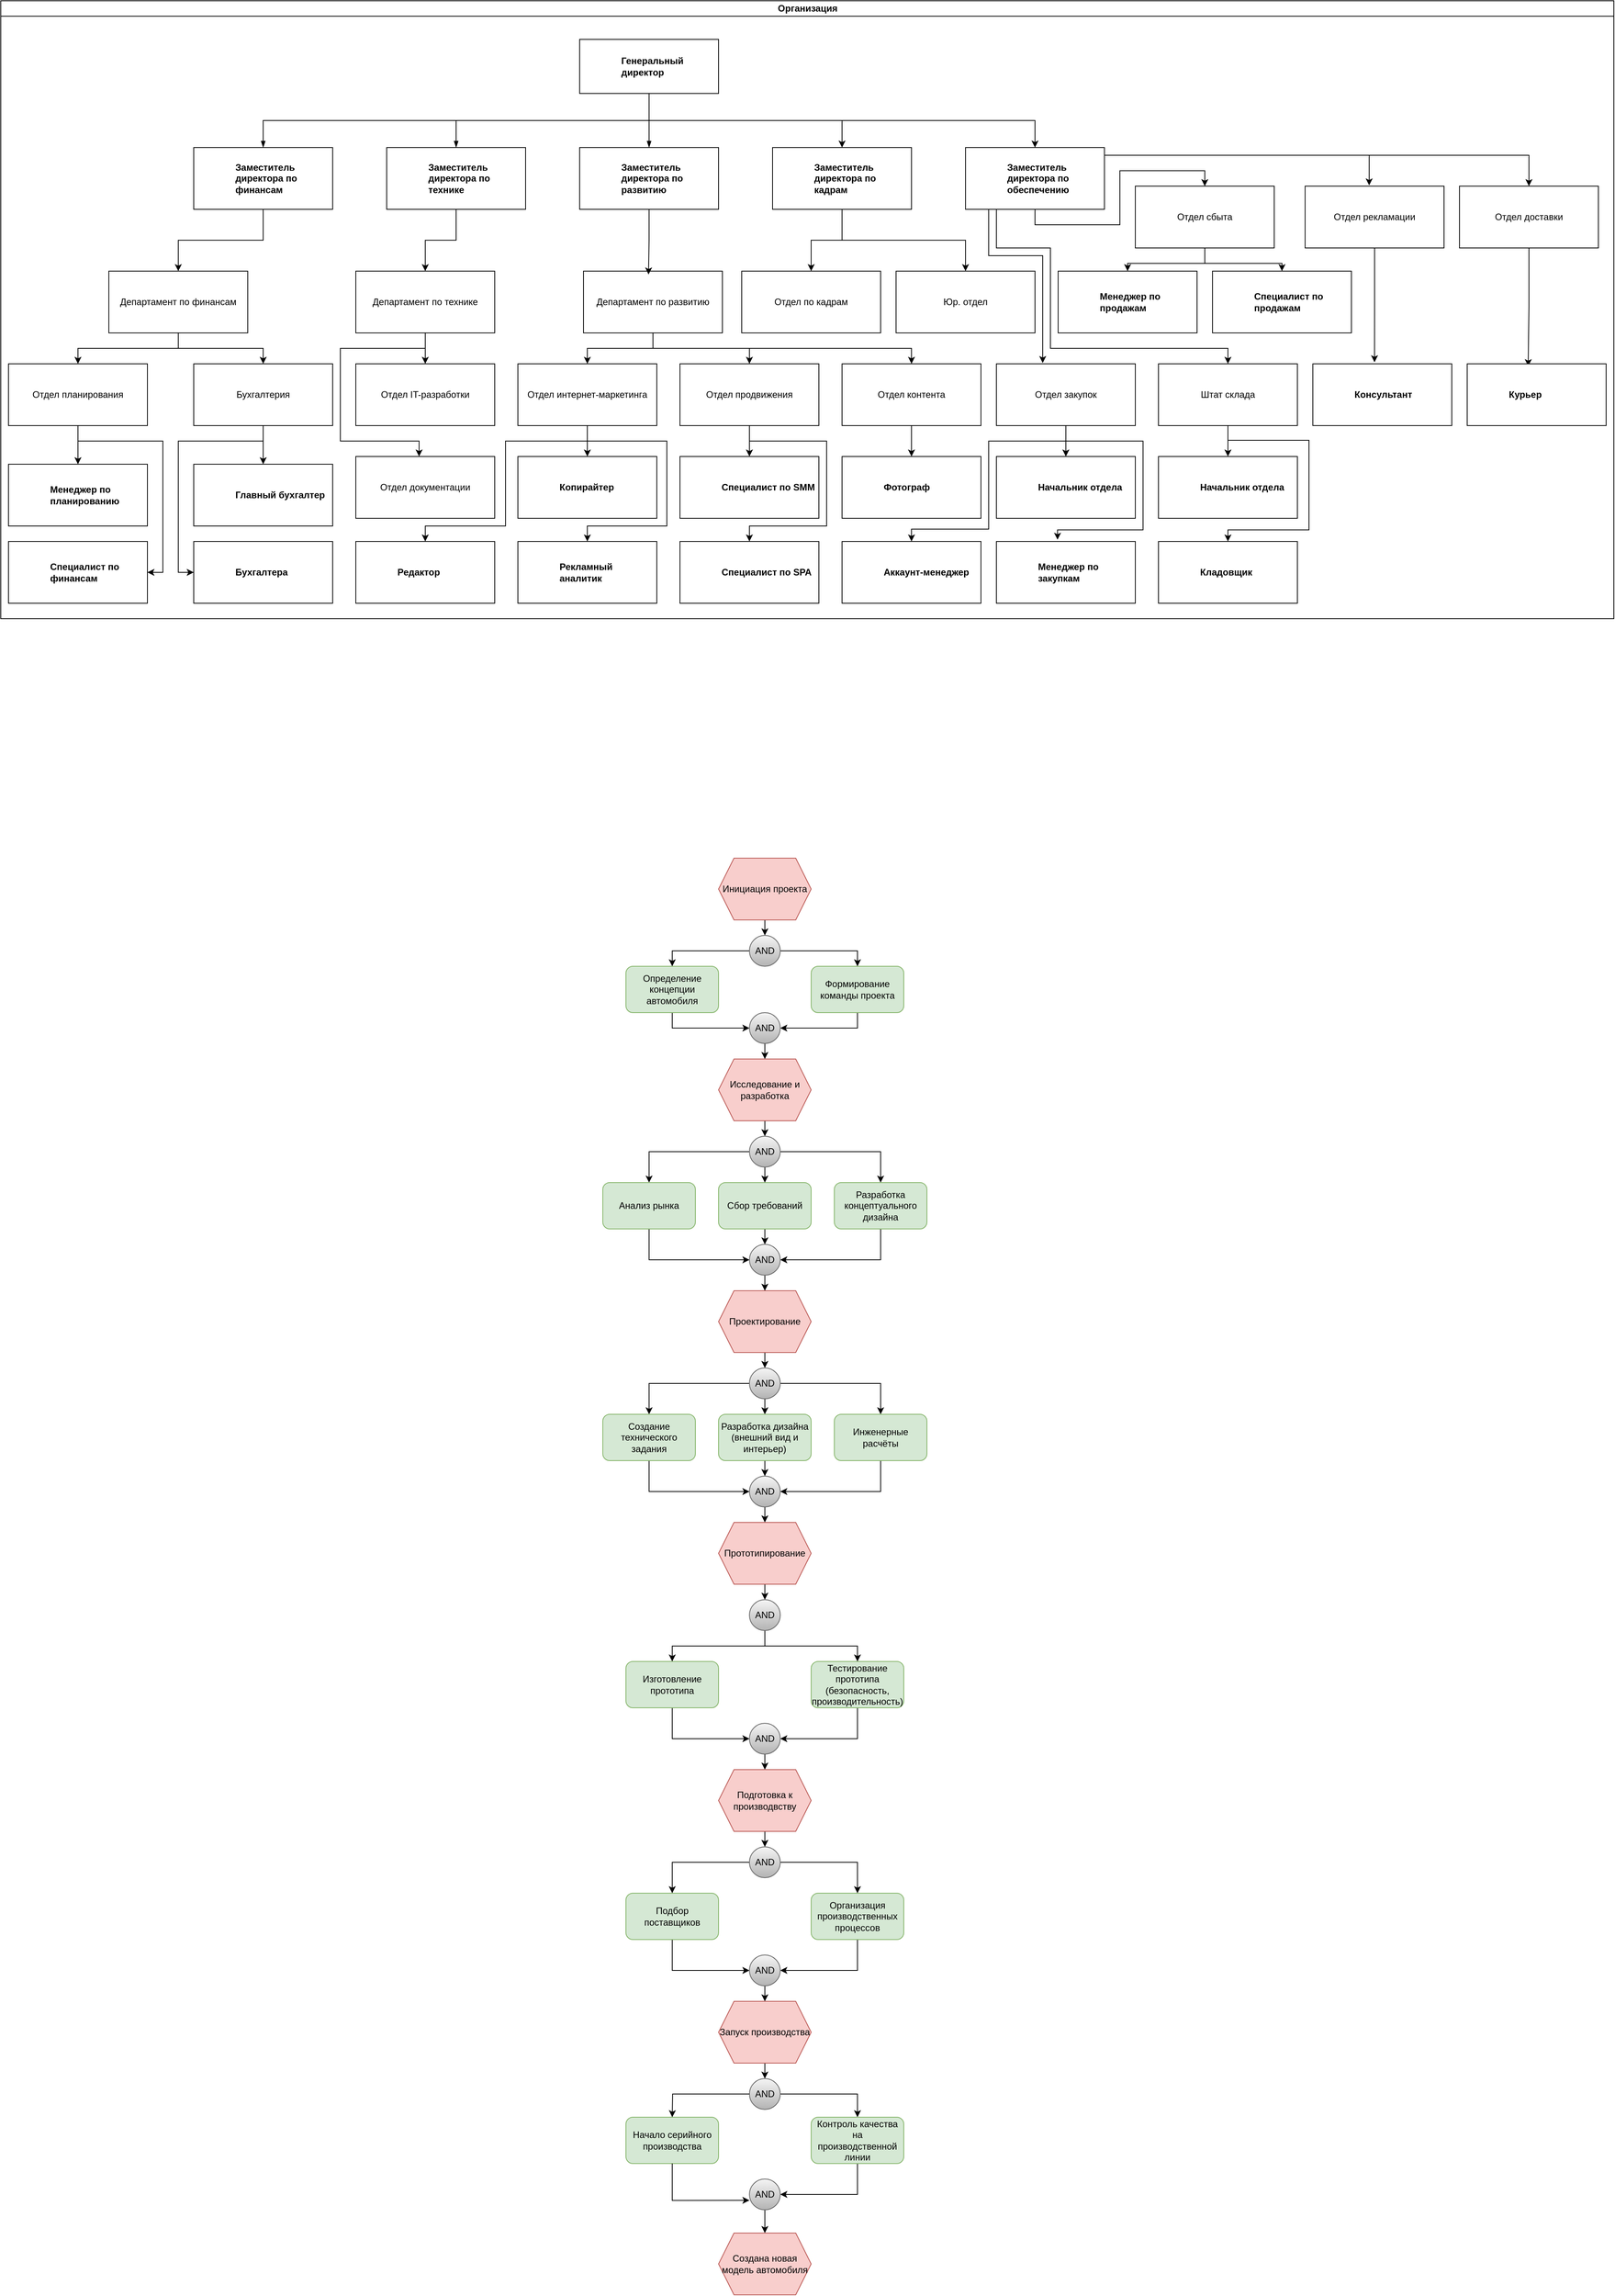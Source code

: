 <mxfile version="25.0.3" pages="2">
  <diagram id="prtHgNgQTEPvFCAcTncT" name="Page-1">
    <mxGraphModel dx="2772" dy="1582" grid="1" gridSize="10" guides="1" tooltips="1" connect="1" arrows="1" fold="1" page="1" pageScale="1" pageWidth="827" pageHeight="1169" math="0" shadow="0">
      <root>
        <mxCell id="0" />
        <mxCell id="1" parent="0" />
        <mxCell id="dNxyNK7c78bLwvsdeMH5-11" value="Организация" style="swimlane;html=1;startSize=20;horizontal=1;containerType=tree;glass=0;" parent="1" vertex="1">
          <mxGeometry x="120" y="90" width="2090" height="800" as="geometry" />
        </mxCell>
        <mxCell id="nIFZRbmV8bxWE33dFjhR-6" style="edgeStyle=orthogonalEdgeStyle;rounded=0;orthogonalLoop=1;jettySize=auto;html=1;exitX=0.5;exitY=1;exitDx=0;exitDy=0;entryX=0.5;entryY=0;entryDx=0;entryDy=0;" parent="dNxyNK7c78bLwvsdeMH5-11" source="dNxyNK7c78bLwvsdeMH5-14" target="nIFZRbmV8bxWE33dFjhR-5" edge="1">
          <mxGeometry relative="1" as="geometry" />
        </mxCell>
        <mxCell id="nIFZRbmV8bxWE33dFjhR-10" style="edgeStyle=orthogonalEdgeStyle;rounded=0;orthogonalLoop=1;jettySize=auto;html=1;exitX=0.5;exitY=1;exitDx=0;exitDy=0;" parent="dNxyNK7c78bLwvsdeMH5-11" source="nIFZRbmV8bxWE33dFjhR-5" target="nIFZRbmV8bxWE33dFjhR-7" edge="1">
          <mxGeometry relative="1" as="geometry" />
        </mxCell>
        <mxCell id="nIFZRbmV8bxWE33dFjhR-11" style="edgeStyle=orthogonalEdgeStyle;rounded=0;orthogonalLoop=1;jettySize=auto;html=1;exitX=0.5;exitY=1;exitDx=0;exitDy=0;" parent="dNxyNK7c78bLwvsdeMH5-11" source="nIFZRbmV8bxWE33dFjhR-5" target="nIFZRbmV8bxWE33dFjhR-8" edge="1">
          <mxGeometry relative="1" as="geometry" />
        </mxCell>
        <mxCell id="nIFZRbmV8bxWE33dFjhR-5" value="Департамент по финансам" style="rounded=0;whiteSpace=wrap;html=1;" parent="dNxyNK7c78bLwvsdeMH5-11" vertex="1">
          <mxGeometry x="140" y="350" width="180" height="80" as="geometry" />
        </mxCell>
        <mxCell id="nIFZRbmV8bxWE33dFjhR-19" style="edgeStyle=orthogonalEdgeStyle;rounded=0;orthogonalLoop=1;jettySize=auto;html=1;exitX=0.5;exitY=1;exitDx=0;exitDy=0;entryX=0.5;entryY=0;entryDx=0;entryDy=0;" parent="dNxyNK7c78bLwvsdeMH5-11" source="nIFZRbmV8bxWE33dFjhR-8" target="nIFZRbmV8bxWE33dFjhR-18" edge="1">
          <mxGeometry relative="1" as="geometry" />
        </mxCell>
        <mxCell id="nIFZRbmV8bxWE33dFjhR-20" style="edgeStyle=orthogonalEdgeStyle;rounded=0;orthogonalLoop=1;jettySize=auto;html=1;exitX=0.5;exitY=1;exitDx=0;exitDy=0;entryX=0;entryY=0.5;entryDx=0;entryDy=0;" parent="dNxyNK7c78bLwvsdeMH5-11" source="nIFZRbmV8bxWE33dFjhR-8" target="nIFZRbmV8bxWE33dFjhR-17" edge="1">
          <mxGeometry relative="1" as="geometry">
            <Array as="points">
              <mxPoint x="340" y="570" />
              <mxPoint x="230" y="570" />
              <mxPoint x="230" y="740" />
            </Array>
          </mxGeometry>
        </mxCell>
        <mxCell id="nIFZRbmV8bxWE33dFjhR-8" value="Бухгалтерия" style="rounded=0;whiteSpace=wrap;html=1;" parent="dNxyNK7c78bLwvsdeMH5-11" vertex="1">
          <mxGeometry x="250" y="470" width="180" height="80" as="geometry" />
        </mxCell>
        <mxCell id="nIFZRbmV8bxWE33dFjhR-9" value="" style="group" parent="dNxyNK7c78bLwvsdeMH5-11" vertex="1" connectable="0">
          <mxGeometry x="250" y="50" width="1240" height="220" as="geometry" />
        </mxCell>
        <UserObject label="Генеральный директор" name="Tessa Miller" position="CFO" location="Office 1" email="me@example.com" placeholders="1" link="https://www.draw.io" id="dNxyNK7c78bLwvsdeMH5-12">
          <mxCell style="label;image=https://cdn3.iconfinder.com/data/icons/user-avatars-1/512/users-3-128.png;whiteSpace=wrap;html=1;rounded=0;glass=0;treeMoving=1;treeFolding=1;" parent="nIFZRbmV8bxWE33dFjhR-9" vertex="1">
            <mxGeometry x="500" width="180" height="70" as="geometry" />
          </mxCell>
        </UserObject>
        <UserObject label="Заместитель директора по финансам" name="Edward Morrison" position="Brand Manager" location="Office 2" email="me@example.com" placeholders="1" link="https://www.draw.io" id="dNxyNK7c78bLwvsdeMH5-14">
          <mxCell style="label;image=https://cdn3.iconfinder.com/data/icons/user-avatars-1/512/users-10-3-128.png;whiteSpace=wrap;html=1;rounded=0;glass=0;treeFolding=1;treeMoving=1;" parent="nIFZRbmV8bxWE33dFjhR-9" vertex="1">
            <mxGeometry y="140" width="180" height="80" as="geometry" />
          </mxCell>
        </UserObject>
        <UserObject label="Заместитель директора по развитию" name="Evan Valet" position="HR Director" location="Office 4" email="me@example.com" placeholders="1" link="https://www.draw.io" id="dNxyNK7c78bLwvsdeMH5-16">
          <mxCell style="label;image=https://cdn3.iconfinder.com/data/icons/user-avatars-1/512/users-9-2-128.png;whiteSpace=wrap;html=1;rounded=0;glass=0;treeFolding=1;treeMoving=1;" parent="nIFZRbmV8bxWE33dFjhR-9" vertex="1">
            <mxGeometry x="500" y="140" width="180" height="80" as="geometry" />
          </mxCell>
        </UserObject>
        <UserObject label="Заместитель директора по технике" name="Alison Donovan" position="System Admin" location="Office 3" email="me@example.com" placeholders="1" link="https://www.draw.io" id="dNxyNK7c78bLwvsdeMH5-18">
          <mxCell style="label;image=https://cdn3.iconfinder.com/data/icons/user-avatars-1/512/users-2-128.png;whiteSpace=wrap;html=1;rounded=0;glass=0;" parent="nIFZRbmV8bxWE33dFjhR-9" vertex="1">
            <mxGeometry x="250" y="140" width="180" height="80" as="geometry" />
          </mxCell>
        </UserObject>
        <UserObject label="Заместитель директора по обеспечению" name="Evan Valet" position="HR Director" location="Office 4" email="me@example.com" placeholders="1" link="https://www.draw.io" id="nIFZRbmV8bxWE33dFjhR-2">
          <mxCell style="label;image=https://cdn3.iconfinder.com/data/icons/user-avatars-1/512/users-9-2-128.png;whiteSpace=wrap;html=1;rounded=0;glass=0;treeFolding=1;treeMoving=1;" parent="nIFZRbmV8bxWE33dFjhR-9" vertex="1">
            <mxGeometry x="1000" y="140" width="180" height="80" as="geometry" />
          </mxCell>
        </UserObject>
        <UserObject label="Заместитель директора по кадрам" name="Evan Valet" position="HR Director" location="Office 4" email="me@example.com" placeholders="1" link="https://www.draw.io" id="nIFZRbmV8bxWE33dFjhR-1">
          <mxCell style="label;image=https://cdn3.iconfinder.com/data/icons/user-avatars-1/512/users-9-2-128.png;whiteSpace=wrap;html=1;rounded=0;glass=0;treeFolding=1;treeMoving=1;" parent="nIFZRbmV8bxWE33dFjhR-9" vertex="1">
            <mxGeometry x="750" y="140" width="180" height="80" as="geometry" />
          </mxCell>
        </UserObject>
        <mxCell id="dNxyNK7c78bLwvsdeMH5-13" value="" style="endArrow=blockThin;endFill=1;fontSize=11;edgeStyle=elbowEdgeStyle;elbow=vertical;rounded=0;" parent="nIFZRbmV8bxWE33dFjhR-9" source="dNxyNK7c78bLwvsdeMH5-12" target="dNxyNK7c78bLwvsdeMH5-14" edge="1">
          <mxGeometry relative="1" as="geometry" />
        </mxCell>
        <mxCell id="dNxyNK7c78bLwvsdeMH5-15" value="" style="endArrow=blockThin;endFill=1;fontSize=11;edgeStyle=elbowEdgeStyle;elbow=vertical;rounded=0;" parent="nIFZRbmV8bxWE33dFjhR-9" source="dNxyNK7c78bLwvsdeMH5-12" target="dNxyNK7c78bLwvsdeMH5-16" edge="1">
          <mxGeometry relative="1" as="geometry" />
        </mxCell>
        <mxCell id="dNxyNK7c78bLwvsdeMH5-17" value="" style="endArrow=blockThin;endFill=1;fontSize=11;edgeStyle=elbowEdgeStyle;elbow=vertical;rounded=0;" parent="nIFZRbmV8bxWE33dFjhR-9" source="dNxyNK7c78bLwvsdeMH5-12" target="dNxyNK7c78bLwvsdeMH5-18" edge="1">
          <mxGeometry relative="1" as="geometry" />
        </mxCell>
        <mxCell id="nIFZRbmV8bxWE33dFjhR-4" style="edgeStyle=orthogonalEdgeStyle;rounded=0;orthogonalLoop=1;jettySize=auto;html=1;exitX=0.5;exitY=1;exitDx=0;exitDy=0;entryX=0.5;entryY=0;entryDx=0;entryDy=0;" parent="nIFZRbmV8bxWE33dFjhR-9" source="dNxyNK7c78bLwvsdeMH5-12" target="nIFZRbmV8bxWE33dFjhR-2" edge="1">
          <mxGeometry relative="1" as="geometry" />
        </mxCell>
        <mxCell id="nIFZRbmV8bxWE33dFjhR-3" style="edgeStyle=orthogonalEdgeStyle;rounded=0;orthogonalLoop=1;jettySize=auto;html=1;exitX=0.5;exitY=1;exitDx=0;exitDy=0;entryX=0.5;entryY=0;entryDx=0;entryDy=0;" parent="nIFZRbmV8bxWE33dFjhR-9" source="dNxyNK7c78bLwvsdeMH5-12" target="nIFZRbmV8bxWE33dFjhR-1" edge="1">
          <mxGeometry relative="1" as="geometry" />
        </mxCell>
        <mxCell id="nIFZRbmV8bxWE33dFjhR-16" style="edgeStyle=orthogonalEdgeStyle;rounded=0;orthogonalLoop=1;jettySize=auto;html=1;exitX=0.5;exitY=1;exitDx=0;exitDy=0;entryX=1;entryY=0.5;entryDx=0;entryDy=0;" parent="dNxyNK7c78bLwvsdeMH5-11" source="nIFZRbmV8bxWE33dFjhR-7" target="nIFZRbmV8bxWE33dFjhR-13" edge="1">
          <mxGeometry relative="1" as="geometry">
            <Array as="points">
              <mxPoint x="100" y="570" />
              <mxPoint x="210" y="570" />
              <mxPoint x="210" y="740" />
            </Array>
          </mxGeometry>
        </mxCell>
        <mxCell id="nIFZRbmV8bxWE33dFjhR-7" value="Отдел планирования" style="rounded=0;whiteSpace=wrap;html=1;" parent="dNxyNK7c78bLwvsdeMH5-11" vertex="1">
          <mxGeometry x="10" y="470" width="180" height="80" as="geometry" />
        </mxCell>
        <UserObject label="Специалист по финансам" name="Edward Morrison" position="Brand Manager" location="Office 2" email="me@example.com" placeholders="1" link="https://www.draw.io" id="nIFZRbmV8bxWE33dFjhR-13">
          <mxCell style="label;image=https://cdn3.iconfinder.com/data/icons/user-avatars-1/512/users-10-3-128.png;whiteSpace=wrap;html=1;rounded=0;glass=0;treeFolding=1;treeMoving=1;" parent="dNxyNK7c78bLwvsdeMH5-11" vertex="1">
            <mxGeometry x="10" y="700" width="180" height="80" as="geometry" />
          </mxCell>
        </UserObject>
        <UserObject label="Менеджер по планированию" name="Edward Morrison" position="Brand Manager" location="Office 2" email="me@example.com" placeholders="1" link="https://www.draw.io" id="nIFZRbmV8bxWE33dFjhR-12">
          <mxCell style="label;image=https://cdn3.iconfinder.com/data/icons/user-avatars-1/512/users-10-3-128.png;whiteSpace=wrap;html=1;rounded=0;glass=0;treeFolding=1;treeMoving=1;" parent="dNxyNK7c78bLwvsdeMH5-11" vertex="1">
            <mxGeometry x="10" y="600" width="180" height="80" as="geometry" />
          </mxCell>
        </UserObject>
        <mxCell id="nIFZRbmV8bxWE33dFjhR-14" style="edgeStyle=orthogonalEdgeStyle;rounded=0;orthogonalLoop=1;jettySize=auto;html=1;exitX=0.5;exitY=1;exitDx=0;exitDy=0;entryX=0.5;entryY=0;entryDx=0;entryDy=0;" parent="dNxyNK7c78bLwvsdeMH5-11" source="nIFZRbmV8bxWE33dFjhR-7" target="nIFZRbmV8bxWE33dFjhR-12" edge="1">
          <mxGeometry relative="1" as="geometry" />
        </mxCell>
        <UserObject label="Главный бухгалтер" name="Edward Morrison" position="Brand Manager" location="Office 2" email="me@example.com" placeholders="1" link="https://www.draw.io" id="nIFZRbmV8bxWE33dFjhR-18">
          <mxCell style="label;image=https://cdn3.iconfinder.com/data/icons/user-avatars-1/512/users-10-3-128.png;whiteSpace=wrap;html=1;rounded=0;glass=0;treeFolding=1;treeMoving=1;" parent="dNxyNK7c78bLwvsdeMH5-11" vertex="1">
            <mxGeometry x="250" y="600" width="180" height="80" as="geometry" />
          </mxCell>
        </UserObject>
        <UserObject label="Бухгалтера" name="Edward Morrison" position="Brand Manager" location="Office 2" email="me@example.com" placeholders="1" link="https://www.draw.io" id="nIFZRbmV8bxWE33dFjhR-17">
          <mxCell style="label;image=https://cdn3.iconfinder.com/data/icons/user-avatars-1/512/users-10-3-128.png;whiteSpace=wrap;html=1;rounded=0;glass=0;treeFolding=1;treeMoving=1;" parent="dNxyNK7c78bLwvsdeMH5-11" vertex="1">
            <mxGeometry x="250" y="700" width="180" height="80" as="geometry" />
          </mxCell>
        </UserObject>
        <mxCell id="nIFZRbmV8bxWE33dFjhR-25" style="edgeStyle=orthogonalEdgeStyle;rounded=0;orthogonalLoop=1;jettySize=auto;html=1;exitX=0.5;exitY=1;exitDx=0;exitDy=0;entryX=0.5;entryY=0;entryDx=0;entryDy=0;" parent="dNxyNK7c78bLwvsdeMH5-11" source="nIFZRbmV8bxWE33dFjhR-21" target="nIFZRbmV8bxWE33dFjhR-24" edge="1">
          <mxGeometry relative="1" as="geometry" />
        </mxCell>
        <mxCell id="nIFZRbmV8bxWE33dFjhR-26" style="edgeStyle=orthogonalEdgeStyle;rounded=0;orthogonalLoop=1;jettySize=auto;html=1;exitX=0.5;exitY=1;exitDx=0;exitDy=0;" parent="dNxyNK7c78bLwvsdeMH5-11" source="nIFZRbmV8bxWE33dFjhR-21" target="nIFZRbmV8bxWE33dFjhR-23" edge="1">
          <mxGeometry relative="1" as="geometry">
            <Array as="points">
              <mxPoint x="550" y="450" />
              <mxPoint x="440" y="450" />
              <mxPoint x="440" y="570" />
              <mxPoint x="542" y="570" />
            </Array>
          </mxGeometry>
        </mxCell>
        <mxCell id="nIFZRbmV8bxWE33dFjhR-21" value="Департамент по технике" style="rounded=0;whiteSpace=wrap;html=1;" parent="dNxyNK7c78bLwvsdeMH5-11" vertex="1">
          <mxGeometry x="460" y="350" width="180" height="80" as="geometry" />
        </mxCell>
        <mxCell id="nIFZRbmV8bxWE33dFjhR-22" style="edgeStyle=orthogonalEdgeStyle;rounded=0;orthogonalLoop=1;jettySize=auto;html=1;exitX=0.5;exitY=1;exitDx=0;exitDy=0;entryX=0.5;entryY=0;entryDx=0;entryDy=0;" parent="dNxyNK7c78bLwvsdeMH5-11" source="dNxyNK7c78bLwvsdeMH5-18" target="nIFZRbmV8bxWE33dFjhR-21" edge="1">
          <mxGeometry relative="1" as="geometry" />
        </mxCell>
        <mxCell id="nIFZRbmV8bxWE33dFjhR-24" value="Отдел IT-разработки" style="rounded=0;whiteSpace=wrap;html=1;" parent="dNxyNK7c78bLwvsdeMH5-11" vertex="1">
          <mxGeometry x="460" y="470" width="180" height="80" as="geometry" />
        </mxCell>
        <mxCell id="nIFZRbmV8bxWE33dFjhR-23" value="Отдел документации" style="rounded=0;whiteSpace=wrap;html=1;" parent="dNxyNK7c78bLwvsdeMH5-11" vertex="1">
          <mxGeometry x="460" y="590" width="180" height="80" as="geometry" />
        </mxCell>
        <mxCell id="nIFZRbmV8bxWE33dFjhR-32" style="edgeStyle=orthogonalEdgeStyle;rounded=0;orthogonalLoop=1;jettySize=auto;html=1;exitX=0.5;exitY=1;exitDx=0;exitDy=0;entryX=0.5;entryY=0;entryDx=0;entryDy=0;" parent="dNxyNK7c78bLwvsdeMH5-11" source="nIFZRbmV8bxWE33dFjhR-27" target="nIFZRbmV8bxWE33dFjhR-31" edge="1">
          <mxGeometry relative="1" as="geometry" />
        </mxCell>
        <mxCell id="nIFZRbmV8bxWE33dFjhR-33" style="edgeStyle=orthogonalEdgeStyle;rounded=0;orthogonalLoop=1;jettySize=auto;html=1;exitX=0.5;exitY=1;exitDx=0;exitDy=0;entryX=0.5;entryY=0;entryDx=0;entryDy=0;" parent="dNxyNK7c78bLwvsdeMH5-11" source="nIFZRbmV8bxWE33dFjhR-27" target="nIFZRbmV8bxWE33dFjhR-30" edge="1">
          <mxGeometry relative="1" as="geometry" />
        </mxCell>
        <mxCell id="nIFZRbmV8bxWE33dFjhR-34" style="edgeStyle=orthogonalEdgeStyle;rounded=0;orthogonalLoop=1;jettySize=auto;html=1;exitX=0.5;exitY=1;exitDx=0;exitDy=0;entryX=0.5;entryY=0;entryDx=0;entryDy=0;" parent="dNxyNK7c78bLwvsdeMH5-11" source="nIFZRbmV8bxWE33dFjhR-27" target="nIFZRbmV8bxWE33dFjhR-29" edge="1">
          <mxGeometry relative="1" as="geometry" />
        </mxCell>
        <mxCell id="nIFZRbmV8bxWE33dFjhR-27" value="Департамент по развитию" style="rounded=0;whiteSpace=wrap;html=1;" parent="dNxyNK7c78bLwvsdeMH5-11" vertex="1">
          <mxGeometry x="755" y="350" width="180" height="80" as="geometry" />
        </mxCell>
        <mxCell id="nIFZRbmV8bxWE33dFjhR-28" style="edgeStyle=orthogonalEdgeStyle;rounded=0;orthogonalLoop=1;jettySize=auto;html=1;exitX=0.5;exitY=1;exitDx=0;exitDy=0;entryX=0.468;entryY=0.054;entryDx=0;entryDy=0;entryPerimeter=0;" parent="dNxyNK7c78bLwvsdeMH5-11" source="dNxyNK7c78bLwvsdeMH5-16" target="nIFZRbmV8bxWE33dFjhR-27" edge="1">
          <mxGeometry relative="1" as="geometry" />
        </mxCell>
        <mxCell id="nIFZRbmV8bxWE33dFjhR-38" style="edgeStyle=orthogonalEdgeStyle;rounded=0;orthogonalLoop=1;jettySize=auto;html=1;exitX=0.5;exitY=1;exitDx=0;exitDy=0;" parent="dNxyNK7c78bLwvsdeMH5-11" source="nIFZRbmV8bxWE33dFjhR-31" target="nIFZRbmV8bxWE33dFjhR-37" edge="1">
          <mxGeometry relative="1" as="geometry">
            <Array as="points">
              <mxPoint x="760" y="570" />
              <mxPoint x="654" y="570" />
              <mxPoint x="654" y="680" />
              <mxPoint x="550" y="680" />
            </Array>
          </mxGeometry>
        </mxCell>
        <mxCell id="nIFZRbmV8bxWE33dFjhR-39" style="edgeStyle=orthogonalEdgeStyle;rounded=0;orthogonalLoop=1;jettySize=auto;html=1;exitX=0.5;exitY=1;exitDx=0;exitDy=0;entryX=0.5;entryY=0;entryDx=0;entryDy=0;" parent="dNxyNK7c78bLwvsdeMH5-11" source="nIFZRbmV8bxWE33dFjhR-31" target="nIFZRbmV8bxWE33dFjhR-35" edge="1">
          <mxGeometry relative="1" as="geometry" />
        </mxCell>
        <mxCell id="nIFZRbmV8bxWE33dFjhR-40" style="edgeStyle=orthogonalEdgeStyle;rounded=0;orthogonalLoop=1;jettySize=auto;html=1;exitX=0.5;exitY=1;exitDx=0;exitDy=0;entryX=0.5;entryY=0;entryDx=0;entryDy=0;" parent="dNxyNK7c78bLwvsdeMH5-11" source="nIFZRbmV8bxWE33dFjhR-31" target="nIFZRbmV8bxWE33dFjhR-36" edge="1">
          <mxGeometry relative="1" as="geometry">
            <Array as="points">
              <mxPoint x="760" y="570" />
              <mxPoint x="863" y="570" />
              <mxPoint x="863" y="680" />
              <mxPoint x="760" y="680" />
            </Array>
          </mxGeometry>
        </mxCell>
        <mxCell id="nIFZRbmV8bxWE33dFjhR-31" value="Отдел интернет-маркетинга" style="rounded=0;whiteSpace=wrap;html=1;" parent="dNxyNK7c78bLwvsdeMH5-11" vertex="1">
          <mxGeometry x="670" y="470" width="180" height="80" as="geometry" />
        </mxCell>
        <mxCell id="nIFZRbmV8bxWE33dFjhR-43" style="edgeStyle=orthogonalEdgeStyle;rounded=0;orthogonalLoop=1;jettySize=auto;html=1;exitX=0.5;exitY=1;exitDx=0;exitDy=0;entryX=0.5;entryY=0;entryDx=0;entryDy=0;" parent="dNxyNK7c78bLwvsdeMH5-11" source="nIFZRbmV8bxWE33dFjhR-30" target="nIFZRbmV8bxWE33dFjhR-42" edge="1">
          <mxGeometry relative="1" as="geometry" />
        </mxCell>
        <mxCell id="nIFZRbmV8bxWE33dFjhR-44" style="edgeStyle=orthogonalEdgeStyle;rounded=0;orthogonalLoop=1;jettySize=auto;html=1;exitX=0.5;exitY=1;exitDx=0;exitDy=0;" parent="dNxyNK7c78bLwvsdeMH5-11" source="nIFZRbmV8bxWE33dFjhR-30" target="nIFZRbmV8bxWE33dFjhR-41" edge="1">
          <mxGeometry relative="1" as="geometry">
            <Array as="points">
              <mxPoint x="970" y="570" />
              <mxPoint x="1070" y="570" />
              <mxPoint x="1070" y="680" />
              <mxPoint x="970" y="680" />
            </Array>
          </mxGeometry>
        </mxCell>
        <mxCell id="nIFZRbmV8bxWE33dFjhR-30" value="Отдел продвижения" style="rounded=0;whiteSpace=wrap;html=1;" parent="dNxyNK7c78bLwvsdeMH5-11" vertex="1">
          <mxGeometry x="880" y="470" width="180" height="80" as="geometry" />
        </mxCell>
        <mxCell id="nIFZRbmV8bxWE33dFjhR-46" style="edgeStyle=orthogonalEdgeStyle;rounded=0;orthogonalLoop=1;jettySize=auto;html=1;exitX=0.5;exitY=1;exitDx=0;exitDy=0;entryX=0.5;entryY=0;entryDx=0;entryDy=0;" parent="dNxyNK7c78bLwvsdeMH5-11" source="nIFZRbmV8bxWE33dFjhR-29" target="nIFZRbmV8bxWE33dFjhR-45" edge="1">
          <mxGeometry relative="1" as="geometry" />
        </mxCell>
        <mxCell id="nIFZRbmV8bxWE33dFjhR-29" value="Отдел контента" style="rounded=0;whiteSpace=wrap;html=1;" parent="dNxyNK7c78bLwvsdeMH5-11" vertex="1">
          <mxGeometry x="1090" y="470" width="180" height="80" as="geometry" />
        </mxCell>
        <UserObject label="Редактор" name="Edward Morrison" position="Brand Manager" location="Office 2" email="me@example.com" placeholders="1" link="https://www.draw.io" id="nIFZRbmV8bxWE33dFjhR-37">
          <mxCell style="label;image=https://cdn3.iconfinder.com/data/icons/user-avatars-1/512/users-10-3-128.png;whiteSpace=wrap;html=1;rounded=0;glass=0;treeFolding=1;treeMoving=1;" parent="dNxyNK7c78bLwvsdeMH5-11" vertex="1">
            <mxGeometry x="460" y="700" width="180" height="80" as="geometry" />
          </mxCell>
        </UserObject>
        <UserObject label="Рекламный аналитик" name="Edward Morrison" position="Brand Manager" location="Office 2" email="me@example.com" placeholders="1" link="https://www.draw.io" id="nIFZRbmV8bxWE33dFjhR-36">
          <mxCell style="label;image=https://cdn3.iconfinder.com/data/icons/user-avatars-1/512/users-10-3-128.png;whiteSpace=wrap;html=1;rounded=0;glass=0;treeFolding=1;treeMoving=1;" parent="dNxyNK7c78bLwvsdeMH5-11" vertex="1">
            <mxGeometry x="670" y="700" width="180" height="80" as="geometry" />
          </mxCell>
        </UserObject>
        <UserObject label="Копирайтер" name="Edward Morrison" position="Brand Manager" location="Office 2" email="me@example.com" placeholders="1" link="https://www.draw.io" id="nIFZRbmV8bxWE33dFjhR-35">
          <mxCell style="label;image=https://cdn3.iconfinder.com/data/icons/user-avatars-1/512/users-10-3-128.png;whiteSpace=wrap;html=1;rounded=0;glass=0;treeFolding=1;treeMoving=1;" parent="dNxyNK7c78bLwvsdeMH5-11" vertex="1">
            <mxGeometry x="670" y="590" width="180" height="80" as="geometry" />
          </mxCell>
        </UserObject>
        <UserObject label="Специалист по SMM" name="Edward Morrison" position="Brand Manager" location="Office 2" email="me@example.com" placeholders="1" link="https://www.draw.io" id="nIFZRbmV8bxWE33dFjhR-42">
          <mxCell style="label;image=https://cdn3.iconfinder.com/data/icons/user-avatars-1/512/users-10-3-128.png;whiteSpace=wrap;html=1;rounded=0;glass=0;treeFolding=1;treeMoving=1;" parent="dNxyNK7c78bLwvsdeMH5-11" vertex="1">
            <mxGeometry x="880" y="590" width="180" height="80" as="geometry" />
          </mxCell>
        </UserObject>
        <UserObject label="Специалист по SPA" name="Edward Morrison" position="Brand Manager" location="Office 2" email="me@example.com" placeholders="1" link="https://www.draw.io" id="nIFZRbmV8bxWE33dFjhR-41">
          <mxCell style="label;image=https://cdn3.iconfinder.com/data/icons/user-avatars-1/512/users-10-3-128.png;whiteSpace=wrap;html=1;rounded=0;glass=0;treeFolding=1;treeMoving=1;" parent="dNxyNK7c78bLwvsdeMH5-11" vertex="1">
            <mxGeometry x="880" y="700" width="180" height="80" as="geometry" />
          </mxCell>
        </UserObject>
        <UserObject label="Фотограф" name="Edward Morrison" position="Brand Manager" location="Office 2" email="me@example.com" placeholders="1" link="https://www.draw.io" id="nIFZRbmV8bxWE33dFjhR-45">
          <mxCell style="label;image=https://cdn3.iconfinder.com/data/icons/user-avatars-1/512/users-10-3-128.png;whiteSpace=wrap;html=1;rounded=0;glass=0;treeFolding=1;treeMoving=1;" parent="dNxyNK7c78bLwvsdeMH5-11" vertex="1">
            <mxGeometry x="1090" y="590" width="180" height="80" as="geometry" />
          </mxCell>
        </UserObject>
        <mxCell id="nIFZRbmV8bxWE33dFjhR-48" value="Отдел по кадрам" style="rounded=0;whiteSpace=wrap;html=1;" parent="dNxyNK7c78bLwvsdeMH5-11" vertex="1">
          <mxGeometry x="960" y="350" width="180" height="80" as="geometry" />
        </mxCell>
        <mxCell id="nIFZRbmV8bxWE33dFjhR-47" value="Юр. отдел" style="rounded=0;whiteSpace=wrap;html=1;" parent="dNxyNK7c78bLwvsdeMH5-11" vertex="1">
          <mxGeometry x="1160" y="350" width="180" height="80" as="geometry" />
        </mxCell>
        <mxCell id="nIFZRbmV8bxWE33dFjhR-49" style="edgeStyle=orthogonalEdgeStyle;rounded=0;orthogonalLoop=1;jettySize=auto;html=1;exitX=0.5;exitY=1;exitDx=0;exitDy=0;entryX=0.5;entryY=0;entryDx=0;entryDy=0;" parent="dNxyNK7c78bLwvsdeMH5-11" source="nIFZRbmV8bxWE33dFjhR-1" target="nIFZRbmV8bxWE33dFjhR-48" edge="1">
          <mxGeometry relative="1" as="geometry" />
        </mxCell>
        <mxCell id="nIFZRbmV8bxWE33dFjhR-50" style="edgeStyle=orthogonalEdgeStyle;rounded=0;orthogonalLoop=1;jettySize=auto;html=1;exitX=0.5;exitY=1;exitDx=0;exitDy=0;entryX=0.5;entryY=0;entryDx=0;entryDy=0;" parent="dNxyNK7c78bLwvsdeMH5-11" source="nIFZRbmV8bxWE33dFjhR-1" target="nIFZRbmV8bxWE33dFjhR-47" edge="1">
          <mxGeometry relative="1" as="geometry" />
        </mxCell>
        <mxCell id="nIFZRbmV8bxWE33dFjhR-56" style="edgeStyle=orthogonalEdgeStyle;rounded=0;orthogonalLoop=1;jettySize=auto;html=1;exitX=0.5;exitY=1;exitDx=0;exitDy=0;entryX=0.5;entryY=0;entryDx=0;entryDy=0;" parent="dNxyNK7c78bLwvsdeMH5-11" source="nIFZRbmV8bxWE33dFjhR-51" target="nIFZRbmV8bxWE33dFjhR-55" edge="1">
          <mxGeometry relative="1" as="geometry" />
        </mxCell>
        <mxCell id="nIFZRbmV8bxWE33dFjhR-57" style="edgeStyle=orthogonalEdgeStyle;rounded=0;orthogonalLoop=1;jettySize=auto;html=1;exitX=0.5;exitY=1;exitDx=0;exitDy=0;" parent="dNxyNK7c78bLwvsdeMH5-11" source="nIFZRbmV8bxWE33dFjhR-51" target="nIFZRbmV8bxWE33dFjhR-54" edge="1">
          <mxGeometry relative="1" as="geometry">
            <Array as="points">
              <mxPoint x="1380" y="570" />
              <mxPoint x="1280" y="570" />
              <mxPoint x="1280" y="684" />
              <mxPoint x="1180" y="684" />
            </Array>
          </mxGeometry>
        </mxCell>
        <mxCell id="nIFZRbmV8bxWE33dFjhR-51" value="Отдел закупок" style="rounded=0;whiteSpace=wrap;html=1;" parent="dNxyNK7c78bLwvsdeMH5-11" vertex="1">
          <mxGeometry x="1290" y="470" width="180" height="80" as="geometry" />
        </mxCell>
        <mxCell id="nIFZRbmV8bxWE33dFjhR-52" style="edgeStyle=orthogonalEdgeStyle;rounded=0;orthogonalLoop=1;jettySize=auto;html=1;exitX=0.5;exitY=1;exitDx=0;exitDy=0;" parent="dNxyNK7c78bLwvsdeMH5-11" source="nIFZRbmV8bxWE33dFjhR-2" edge="1">
          <mxGeometry relative="1" as="geometry">
            <mxPoint x="1350" y="469" as="targetPoint" />
            <Array as="points">
              <mxPoint x="1280" y="270" />
              <mxPoint x="1280" y="330" />
              <mxPoint x="1350" y="330" />
              <mxPoint x="1350" y="469" />
            </Array>
          </mxGeometry>
        </mxCell>
        <UserObject label="Начальник отдела" name="Edward Morrison" position="Brand Manager" location="Office 2" email="me@example.com" placeholders="1" link="https://www.draw.io" id="nIFZRbmV8bxWE33dFjhR-55">
          <mxCell style="label;image=https://cdn3.iconfinder.com/data/icons/user-avatars-1/512/users-10-3-128.png;whiteSpace=wrap;html=1;rounded=0;glass=0;treeFolding=1;treeMoving=1;" parent="dNxyNK7c78bLwvsdeMH5-11" vertex="1">
            <mxGeometry x="1290" y="590" width="180" height="80" as="geometry" />
          </mxCell>
        </UserObject>
        <UserObject label="Аккаунт-менеджер" name="Edward Morrison" position="Brand Manager" location="Office 2" email="me@example.com" placeholders="1" link="https://www.draw.io" id="nIFZRbmV8bxWE33dFjhR-54">
          <mxCell style="label;image=https://cdn3.iconfinder.com/data/icons/user-avatars-1/512/users-10-3-128.png;whiteSpace=wrap;html=1;rounded=0;glass=0;treeFolding=1;treeMoving=1;" parent="dNxyNK7c78bLwvsdeMH5-11" vertex="1">
            <mxGeometry x="1090" y="700" width="180" height="80" as="geometry" />
          </mxCell>
        </UserObject>
        <UserObject label="Менеджер по закупкам" name="Edward Morrison" position="Brand Manager" location="Office 2" email="me@example.com" placeholders="1" link="https://www.draw.io" id="nIFZRbmV8bxWE33dFjhR-53">
          <mxCell style="label;image=https://cdn3.iconfinder.com/data/icons/user-avatars-1/512/users-10-3-128.png;whiteSpace=wrap;html=1;rounded=0;glass=0;treeFolding=1;treeMoving=1;" parent="dNxyNK7c78bLwvsdeMH5-11" vertex="1">
            <mxGeometry x="1290" y="700" width="180" height="80" as="geometry" />
          </mxCell>
        </UserObject>
        <mxCell id="nIFZRbmV8bxWE33dFjhR-58" style="edgeStyle=orthogonalEdgeStyle;rounded=0;orthogonalLoop=1;jettySize=auto;html=1;exitX=0.5;exitY=1;exitDx=0;exitDy=0;entryX=0.44;entryY=-0.029;entryDx=0;entryDy=0;entryPerimeter=0;" parent="dNxyNK7c78bLwvsdeMH5-11" source="nIFZRbmV8bxWE33dFjhR-51" target="nIFZRbmV8bxWE33dFjhR-53" edge="1">
          <mxGeometry relative="1" as="geometry">
            <Array as="points">
              <mxPoint x="1380" y="570" />
              <mxPoint x="1480" y="570" />
              <mxPoint x="1480" y="685" />
              <mxPoint x="1369" y="685" />
            </Array>
          </mxGeometry>
        </mxCell>
        <UserObject label="Начальник отдела" name="Edward Morrison" position="Brand Manager" location="Office 2" email="me@example.com" placeholders="1" link="https://www.draw.io" id="nIFZRbmV8bxWE33dFjhR-60">
          <mxCell style="label;image=https://cdn3.iconfinder.com/data/icons/user-avatars-1/512/users-10-3-128.png;whiteSpace=wrap;html=1;rounded=0;glass=0;treeFolding=1;treeMoving=1;" parent="dNxyNK7c78bLwvsdeMH5-11" vertex="1">
            <mxGeometry x="1500" y="590" width="180" height="80" as="geometry" />
          </mxCell>
        </UserObject>
        <UserObject label="Кладовщик" name="Edward Morrison" position="Brand Manager" location="Office 2" email="me@example.com" placeholders="1" link="https://www.draw.io" id="nIFZRbmV8bxWE33dFjhR-59">
          <mxCell style="label;image=https://cdn3.iconfinder.com/data/icons/user-avatars-1/512/users-10-3-128.png;whiteSpace=wrap;html=1;rounded=0;glass=0;treeFolding=1;treeMoving=1;" parent="dNxyNK7c78bLwvsdeMH5-11" vertex="1">
            <mxGeometry x="1500" y="700" width="180" height="80" as="geometry" />
          </mxCell>
        </UserObject>
        <mxCell id="nIFZRbmV8bxWE33dFjhR-63" style="edgeStyle=orthogonalEdgeStyle;rounded=0;orthogonalLoop=1;jettySize=auto;html=1;exitX=0.5;exitY=1;exitDx=0;exitDy=0;entryX=0.5;entryY=0;entryDx=0;entryDy=0;" parent="dNxyNK7c78bLwvsdeMH5-11" source="nIFZRbmV8bxWE33dFjhR-61" target="nIFZRbmV8bxWE33dFjhR-60" edge="1">
          <mxGeometry relative="1" as="geometry" />
        </mxCell>
        <mxCell id="nIFZRbmV8bxWE33dFjhR-64" style="edgeStyle=orthogonalEdgeStyle;rounded=0;orthogonalLoop=1;jettySize=auto;html=1;exitX=0.5;exitY=1;exitDx=0;exitDy=0;" parent="dNxyNK7c78bLwvsdeMH5-11" source="nIFZRbmV8bxWE33dFjhR-61" target="nIFZRbmV8bxWE33dFjhR-59" edge="1">
          <mxGeometry relative="1" as="geometry">
            <Array as="points">
              <mxPoint x="1590" y="569" />
              <mxPoint x="1695" y="569" />
              <mxPoint x="1695" y="685" />
              <mxPoint x="1590" y="685" />
            </Array>
          </mxGeometry>
        </mxCell>
        <mxCell id="nIFZRbmV8bxWE33dFjhR-61" value="Штат склада" style="rounded=0;whiteSpace=wrap;html=1;" parent="dNxyNK7c78bLwvsdeMH5-11" vertex="1">
          <mxGeometry x="1500" y="470" width="180" height="80" as="geometry" />
        </mxCell>
        <mxCell id="nIFZRbmV8bxWE33dFjhR-62" style="edgeStyle=orthogonalEdgeStyle;rounded=0;orthogonalLoop=1;jettySize=auto;html=1;exitX=0.5;exitY=1;exitDx=0;exitDy=0;entryX=0.5;entryY=0;entryDx=0;entryDy=0;" parent="dNxyNK7c78bLwvsdeMH5-11" source="nIFZRbmV8bxWE33dFjhR-2" target="nIFZRbmV8bxWE33dFjhR-61" edge="1">
          <mxGeometry relative="1" as="geometry">
            <Array as="points">
              <mxPoint x="1290" y="270" />
              <mxPoint x="1290" y="320" />
              <mxPoint x="1360" y="320" />
              <mxPoint x="1360" y="450" />
              <mxPoint x="1590" y="450" />
            </Array>
          </mxGeometry>
        </mxCell>
        <mxCell id="nIFZRbmV8bxWE33dFjhR-80" style="edgeStyle=orthogonalEdgeStyle;rounded=0;orthogonalLoop=1;jettySize=auto;html=1;exitX=0.5;exitY=1;exitDx=0;exitDy=0;entryX=0.5;entryY=0;entryDx=0;entryDy=0;" parent="dNxyNK7c78bLwvsdeMH5-11" source="nIFZRbmV8bxWE33dFjhR-71" target="nIFZRbmV8bxWE33dFjhR-76" edge="1">
          <mxGeometry relative="1" as="geometry" />
        </mxCell>
        <mxCell id="nIFZRbmV8bxWE33dFjhR-81" style="edgeStyle=orthogonalEdgeStyle;rounded=0;orthogonalLoop=1;jettySize=auto;html=1;exitX=0.5;exitY=1;exitDx=0;exitDy=0;entryX=0.5;entryY=0;entryDx=0;entryDy=0;" parent="dNxyNK7c78bLwvsdeMH5-11" source="nIFZRbmV8bxWE33dFjhR-71" target="nIFZRbmV8bxWE33dFjhR-77" edge="1">
          <mxGeometry relative="1" as="geometry" />
        </mxCell>
        <mxCell id="nIFZRbmV8bxWE33dFjhR-71" value="Отдел сбыта" style="rounded=0;whiteSpace=wrap;html=1;" parent="dNxyNK7c78bLwvsdeMH5-11" vertex="1">
          <mxGeometry x="1470" y="240" width="180" height="80" as="geometry" />
        </mxCell>
        <mxCell id="nIFZRbmV8bxWE33dFjhR-74" style="edgeStyle=orthogonalEdgeStyle;rounded=0;orthogonalLoop=1;jettySize=auto;html=1;exitX=0.5;exitY=1;exitDx=0;exitDy=0;entryX=0.5;entryY=0;entryDx=0;entryDy=0;" parent="dNxyNK7c78bLwvsdeMH5-11" source="nIFZRbmV8bxWE33dFjhR-2" target="nIFZRbmV8bxWE33dFjhR-71" edge="1">
          <mxGeometry relative="1" as="geometry" />
        </mxCell>
        <mxCell id="nIFZRbmV8bxWE33dFjhR-67" value="Отдел рекламации" style="rounded=0;whiteSpace=wrap;html=1;" parent="dNxyNK7c78bLwvsdeMH5-11" vertex="1">
          <mxGeometry x="1690" y="240" width="180" height="80" as="geometry" />
        </mxCell>
        <mxCell id="nIFZRbmV8bxWE33dFjhR-85" style="edgeStyle=orthogonalEdgeStyle;rounded=0;orthogonalLoop=1;jettySize=auto;html=1;exitX=0.5;exitY=1;exitDx=0;exitDy=0;" parent="dNxyNK7c78bLwvsdeMH5-11" source="nIFZRbmV8bxWE33dFjhR-72" edge="1">
          <mxGeometry relative="1" as="geometry">
            <mxPoint x="1979" y="473" as="targetPoint" />
          </mxGeometry>
        </mxCell>
        <mxCell id="nIFZRbmV8bxWE33dFjhR-72" value="Отдел доставки" style="rounded=0;whiteSpace=wrap;html=1;" parent="dNxyNK7c78bLwvsdeMH5-11" vertex="1">
          <mxGeometry x="1890" y="240" width="180" height="80" as="geometry" />
        </mxCell>
        <UserObject label="Менеджер по продажам" name="Edward Morrison" position="Brand Manager" location="Office 2" email="me@example.com" placeholders="1" link="https://www.draw.io" id="nIFZRbmV8bxWE33dFjhR-76">
          <mxCell style="label;image=https://cdn3.iconfinder.com/data/icons/user-avatars-1/512/users-10-3-128.png;whiteSpace=wrap;html=1;rounded=0;glass=0;treeFolding=1;treeMoving=1;" parent="dNxyNK7c78bLwvsdeMH5-11" vertex="1">
            <mxGeometry x="1370" y="350" width="180" height="80" as="geometry" />
          </mxCell>
        </UserObject>
        <UserObject label="Специалист по продажам" name="Edward Morrison" position="Brand Manager" location="Office 2" email="me@example.com" placeholders="1" link="https://www.draw.io" id="nIFZRbmV8bxWE33dFjhR-77">
          <mxCell style="label;image=https://cdn3.iconfinder.com/data/icons/user-avatars-1/512/users-10-3-128.png;whiteSpace=wrap;html=1;rounded=0;glass=0;treeFolding=1;treeMoving=1;" parent="dNxyNK7c78bLwvsdeMH5-11" vertex="1">
            <mxGeometry x="1570" y="350" width="180" height="80" as="geometry" />
          </mxCell>
        </UserObject>
        <UserObject label="Консультант" name="Edward Morrison" position="Brand Manager" location="Office 2" email="me@example.com" placeholders="1" link="https://www.draw.io" id="nIFZRbmV8bxWE33dFjhR-79">
          <mxCell style="label;image=https://cdn3.iconfinder.com/data/icons/user-avatars-1/512/users-10-3-128.png;whiteSpace=wrap;html=1;rounded=0;glass=0;treeFolding=1;treeMoving=1;" parent="dNxyNK7c78bLwvsdeMH5-11" vertex="1">
            <mxGeometry x="1700" y="470" width="180" height="80" as="geometry" />
          </mxCell>
        </UserObject>
        <UserObject label="Курьер" name="Edward Morrison" position="Brand Manager" location="Office 2" email="me@example.com" placeholders="1" link="https://www.draw.io" id="nIFZRbmV8bxWE33dFjhR-78">
          <mxCell style="label;image=https://cdn3.iconfinder.com/data/icons/user-avatars-1/512/users-10-3-128.png;whiteSpace=wrap;html=1;rounded=0;glass=0;treeFolding=1;treeMoving=1;" parent="dNxyNK7c78bLwvsdeMH5-11" vertex="1">
            <mxGeometry x="1900" y="470" width="180" height="80" as="geometry" />
          </mxCell>
        </UserObject>
        <mxCell id="nIFZRbmV8bxWE33dFjhR-82" style="edgeStyle=orthogonalEdgeStyle;rounded=0;orthogonalLoop=1;jettySize=auto;html=1;exitX=1;exitY=0.5;exitDx=0;exitDy=0;entryX=0.5;entryY=0;entryDx=0;entryDy=0;" parent="dNxyNK7c78bLwvsdeMH5-11" source="nIFZRbmV8bxWE33dFjhR-2" target="nIFZRbmV8bxWE33dFjhR-72" edge="1">
          <mxGeometry relative="1" as="geometry">
            <Array as="points">
              <mxPoint x="1430" y="200" />
              <mxPoint x="1980" y="200" />
            </Array>
          </mxGeometry>
        </mxCell>
        <mxCell id="nIFZRbmV8bxWE33dFjhR-83" style="edgeStyle=orthogonalEdgeStyle;rounded=0;orthogonalLoop=1;jettySize=auto;html=1;exitX=1;exitY=0.5;exitDx=0;exitDy=0;entryX=0.461;entryY=-0.012;entryDx=0;entryDy=0;entryPerimeter=0;" parent="dNxyNK7c78bLwvsdeMH5-11" source="nIFZRbmV8bxWE33dFjhR-2" target="nIFZRbmV8bxWE33dFjhR-67" edge="1">
          <mxGeometry relative="1" as="geometry">
            <Array as="points">
              <mxPoint x="1430" y="200" />
              <mxPoint x="1773" y="200" />
            </Array>
          </mxGeometry>
        </mxCell>
        <mxCell id="nIFZRbmV8bxWE33dFjhR-86" style="edgeStyle=orthogonalEdgeStyle;rounded=0;orthogonalLoop=1;jettySize=auto;html=1;exitX=0.5;exitY=1;exitDx=0;exitDy=0;entryX=0.444;entryY=-0.025;entryDx=0;entryDy=0;entryPerimeter=0;" parent="dNxyNK7c78bLwvsdeMH5-11" source="nIFZRbmV8bxWE33dFjhR-67" target="nIFZRbmV8bxWE33dFjhR-79" edge="1">
          <mxGeometry relative="1" as="geometry" />
        </mxCell>
        <mxCell id="BCSL1dlJdubZli3--5jW-6" style="edgeStyle=orthogonalEdgeStyle;rounded=0;orthogonalLoop=1;jettySize=auto;html=1;exitX=0.5;exitY=1;exitDx=0;exitDy=0;entryX=0.5;entryY=0;entryDx=0;entryDy=0;" parent="1" source="BCSL1dlJdubZli3--5jW-2" target="BCSL1dlJdubZli3--5jW-5" edge="1">
          <mxGeometry relative="1" as="geometry" />
        </mxCell>
        <mxCell id="BCSL1dlJdubZli3--5jW-2" value="Инициация проекта" style="shape=hexagon;perimeter=hexagonPerimeter2;whiteSpace=wrap;html=1;fixedSize=1;fillColor=#f8cecc;strokeColor=#b85450;" parent="1" vertex="1">
          <mxGeometry x="1050" y="1200" width="120" height="80" as="geometry" />
        </mxCell>
        <mxCell id="BCSL1dlJdubZli3--5jW-11" style="edgeStyle=orthogonalEdgeStyle;rounded=0;orthogonalLoop=1;jettySize=auto;html=1;exitX=0.5;exitY=1;exitDx=0;exitDy=0;entryX=0;entryY=0.5;entryDx=0;entryDy=0;" parent="1" source="BCSL1dlJdubZli3--5jW-3" target="BCSL1dlJdubZli3--5jW-10" edge="1">
          <mxGeometry relative="1" as="geometry" />
        </mxCell>
        <mxCell id="BCSL1dlJdubZli3--5jW-3" value="Определение концепции автомобиля" style="rounded=1;whiteSpace=wrap;html=1;fillColor=#d5e8d4;strokeColor=#82b366;" parent="1" vertex="1">
          <mxGeometry x="930" y="1340" width="120" height="60" as="geometry" />
        </mxCell>
        <mxCell id="BCSL1dlJdubZli3--5jW-12" style="edgeStyle=orthogonalEdgeStyle;rounded=0;orthogonalLoop=1;jettySize=auto;html=1;exitX=0.5;exitY=1;exitDx=0;exitDy=0;entryX=1;entryY=0.5;entryDx=0;entryDy=0;" parent="1" source="BCSL1dlJdubZli3--5jW-4" target="BCSL1dlJdubZli3--5jW-10" edge="1">
          <mxGeometry relative="1" as="geometry" />
        </mxCell>
        <mxCell id="BCSL1dlJdubZli3--5jW-4" value="Формирование команды проекта" style="rounded=1;whiteSpace=wrap;html=1;fillColor=#d5e8d4;strokeColor=#82b366;" parent="1" vertex="1">
          <mxGeometry x="1170" y="1340" width="120" height="60" as="geometry" />
        </mxCell>
        <mxCell id="BCSL1dlJdubZli3--5jW-7" style="edgeStyle=orthogonalEdgeStyle;rounded=0;orthogonalLoop=1;jettySize=auto;html=1;exitX=0;exitY=0.5;exitDx=0;exitDy=0;entryX=0.5;entryY=0;entryDx=0;entryDy=0;" parent="1" source="BCSL1dlJdubZli3--5jW-5" target="BCSL1dlJdubZli3--5jW-3" edge="1">
          <mxGeometry relative="1" as="geometry" />
        </mxCell>
        <mxCell id="BCSL1dlJdubZli3--5jW-8" style="edgeStyle=orthogonalEdgeStyle;rounded=0;orthogonalLoop=1;jettySize=auto;html=1;exitX=1;exitY=0.5;exitDx=0;exitDy=0;entryX=0.5;entryY=0;entryDx=0;entryDy=0;" parent="1" source="BCSL1dlJdubZli3--5jW-5" target="BCSL1dlJdubZli3--5jW-4" edge="1">
          <mxGeometry relative="1" as="geometry" />
        </mxCell>
        <mxCell id="BCSL1dlJdubZli3--5jW-5" value="AND" style="ellipse;whiteSpace=wrap;html=1;aspect=fixed;fillColor=#f5f5f5;gradientColor=#b3b3b3;strokeColor=#666666;" parent="1" vertex="1">
          <mxGeometry x="1090" y="1300" width="40" height="40" as="geometry" />
        </mxCell>
        <mxCell id="BCSL1dlJdubZli3--5jW-18" style="edgeStyle=orthogonalEdgeStyle;rounded=0;orthogonalLoop=1;jettySize=auto;html=1;exitX=0.5;exitY=1;exitDx=0;exitDy=0;entryX=0.5;entryY=0;entryDx=0;entryDy=0;" parent="1" source="BCSL1dlJdubZli3--5jW-9" target="BCSL1dlJdubZli3--5jW-15" edge="1">
          <mxGeometry relative="1" as="geometry" />
        </mxCell>
        <mxCell id="BCSL1dlJdubZli3--5jW-9" value="Исследование и разработка" style="shape=hexagon;perimeter=hexagonPerimeter2;whiteSpace=wrap;html=1;fixedSize=1;fillColor=#f8cecc;strokeColor=#b85450;" parent="1" vertex="1">
          <mxGeometry x="1050" y="1460" width="120" height="80" as="geometry" />
        </mxCell>
        <mxCell id="BCSL1dlJdubZli3--5jW-13" style="edgeStyle=orthogonalEdgeStyle;rounded=0;orthogonalLoop=1;jettySize=auto;html=1;exitX=0.5;exitY=1;exitDx=0;exitDy=0;entryX=0.5;entryY=0;entryDx=0;entryDy=0;" parent="1" source="BCSL1dlJdubZli3--5jW-10" target="BCSL1dlJdubZli3--5jW-9" edge="1">
          <mxGeometry relative="1" as="geometry" />
        </mxCell>
        <mxCell id="BCSL1dlJdubZli3--5jW-10" value="AND" style="ellipse;whiteSpace=wrap;html=1;aspect=fixed;fillColor=#f5f5f5;gradientColor=#b3b3b3;strokeColor=#666666;" parent="1" vertex="1">
          <mxGeometry x="1090" y="1400" width="40" height="40" as="geometry" />
        </mxCell>
        <mxCell id="BCSL1dlJdubZli3--5jW-24" style="edgeStyle=orthogonalEdgeStyle;rounded=0;orthogonalLoop=1;jettySize=auto;html=1;exitX=0.5;exitY=1;exitDx=0;exitDy=0;entryX=0.5;entryY=0;entryDx=0;entryDy=0;" parent="1" source="BCSL1dlJdubZli3--5jW-14" target="BCSL1dlJdubZli3--5jW-20" edge="1">
          <mxGeometry relative="1" as="geometry" />
        </mxCell>
        <mxCell id="BCSL1dlJdubZli3--5jW-14" value="Сбор требований" style="rounded=1;whiteSpace=wrap;html=1;fillColor=#d5e8d4;strokeColor=#82b366;" parent="1" vertex="1">
          <mxGeometry x="1050" y="1620" width="120" height="60" as="geometry" />
        </mxCell>
        <mxCell id="BCSL1dlJdubZli3--5jW-19" style="edgeStyle=orthogonalEdgeStyle;rounded=0;orthogonalLoop=1;jettySize=auto;html=1;exitX=0.5;exitY=1;exitDx=0;exitDy=0;entryX=0.5;entryY=0;entryDx=0;entryDy=0;" parent="1" source="BCSL1dlJdubZli3--5jW-15" target="BCSL1dlJdubZli3--5jW-14" edge="1">
          <mxGeometry relative="1" as="geometry" />
        </mxCell>
        <mxCell id="BCSL1dlJdubZli3--5jW-21" style="edgeStyle=orthogonalEdgeStyle;rounded=0;orthogonalLoop=1;jettySize=auto;html=1;exitX=1;exitY=0.5;exitDx=0;exitDy=0;entryX=0.5;entryY=0;entryDx=0;entryDy=0;" parent="1" source="BCSL1dlJdubZli3--5jW-15" target="BCSL1dlJdubZli3--5jW-16" edge="1">
          <mxGeometry relative="1" as="geometry" />
        </mxCell>
        <mxCell id="BCSL1dlJdubZli3--5jW-22" style="edgeStyle=orthogonalEdgeStyle;rounded=0;orthogonalLoop=1;jettySize=auto;html=1;exitX=0;exitY=0.5;exitDx=0;exitDy=0;entryX=0.5;entryY=0;entryDx=0;entryDy=0;" parent="1" source="BCSL1dlJdubZli3--5jW-15" target="BCSL1dlJdubZli3--5jW-17" edge="1">
          <mxGeometry relative="1" as="geometry" />
        </mxCell>
        <mxCell id="BCSL1dlJdubZli3--5jW-15" value="AND" style="ellipse;whiteSpace=wrap;html=1;aspect=fixed;fillColor=#f5f5f5;gradientColor=#b3b3b3;strokeColor=#666666;" parent="1" vertex="1">
          <mxGeometry x="1090" y="1560" width="40" height="40" as="geometry" />
        </mxCell>
        <mxCell id="BCSL1dlJdubZli3--5jW-25" style="edgeStyle=orthogonalEdgeStyle;rounded=0;orthogonalLoop=1;jettySize=auto;html=1;exitX=0.5;exitY=1;exitDx=0;exitDy=0;entryX=1;entryY=0.5;entryDx=0;entryDy=0;" parent="1" source="BCSL1dlJdubZli3--5jW-16" target="BCSL1dlJdubZli3--5jW-20" edge="1">
          <mxGeometry relative="1" as="geometry" />
        </mxCell>
        <mxCell id="BCSL1dlJdubZli3--5jW-16" value="Разработка концептуального дизайна" style="rounded=1;whiteSpace=wrap;html=1;fillColor=#d5e8d4;strokeColor=#82b366;" parent="1" vertex="1">
          <mxGeometry x="1200" y="1620" width="120" height="60" as="geometry" />
        </mxCell>
        <mxCell id="BCSL1dlJdubZli3--5jW-23" style="edgeStyle=orthogonalEdgeStyle;rounded=0;orthogonalLoop=1;jettySize=auto;html=1;exitX=0.5;exitY=1;exitDx=0;exitDy=0;entryX=0;entryY=0.5;entryDx=0;entryDy=0;" parent="1" source="BCSL1dlJdubZli3--5jW-17" target="BCSL1dlJdubZli3--5jW-20" edge="1">
          <mxGeometry relative="1" as="geometry" />
        </mxCell>
        <mxCell id="BCSL1dlJdubZli3--5jW-17" value="Анализ рынка" style="rounded=1;whiteSpace=wrap;html=1;fillColor=#d5e8d4;strokeColor=#82b366;" parent="1" vertex="1">
          <mxGeometry x="900" y="1620" width="120" height="60" as="geometry" />
        </mxCell>
        <mxCell id="BCSL1dlJdubZli3--5jW-29" style="edgeStyle=orthogonalEdgeStyle;rounded=0;orthogonalLoop=1;jettySize=auto;html=1;exitX=0.5;exitY=1;exitDx=0;exitDy=0;" parent="1" source="BCSL1dlJdubZli3--5jW-20" target="BCSL1dlJdubZli3--5jW-26" edge="1">
          <mxGeometry relative="1" as="geometry" />
        </mxCell>
        <mxCell id="BCSL1dlJdubZli3--5jW-20" value="AND" style="ellipse;whiteSpace=wrap;html=1;aspect=fixed;fillColor=#f5f5f5;gradientColor=#b3b3b3;strokeColor=#666666;" parent="1" vertex="1">
          <mxGeometry x="1090" y="1700" width="40" height="40" as="geometry" />
        </mxCell>
        <mxCell id="BCSL1dlJdubZli3--5jW-30" style="edgeStyle=orthogonalEdgeStyle;rounded=0;orthogonalLoop=1;jettySize=auto;html=1;exitX=0.5;exitY=1;exitDx=0;exitDy=0;entryX=0.5;entryY=0;entryDx=0;entryDy=0;" parent="1" source="BCSL1dlJdubZli3--5jW-26" target="BCSL1dlJdubZli3--5jW-27" edge="1">
          <mxGeometry relative="1" as="geometry" />
        </mxCell>
        <mxCell id="BCSL1dlJdubZli3--5jW-26" value="Проектирование" style="shape=hexagon;perimeter=hexagonPerimeter2;whiteSpace=wrap;html=1;fixedSize=1;fillColor=#f8cecc;strokeColor=#b85450;" parent="1" vertex="1">
          <mxGeometry x="1050" y="1760" width="120" height="80" as="geometry" />
        </mxCell>
        <mxCell id="BCSL1dlJdubZli3--5jW-34" style="edgeStyle=orthogonalEdgeStyle;rounded=0;orthogonalLoop=1;jettySize=auto;html=1;exitX=0.5;exitY=1;exitDx=0;exitDy=0;entryX=0.5;entryY=0;entryDx=0;entryDy=0;" parent="1" source="BCSL1dlJdubZli3--5jW-27" target="BCSL1dlJdubZli3--5jW-33" edge="1">
          <mxGeometry relative="1" as="geometry" />
        </mxCell>
        <mxCell id="BCSL1dlJdubZli3--5jW-35" style="edgeStyle=orthogonalEdgeStyle;rounded=0;orthogonalLoop=1;jettySize=auto;html=1;exitX=0;exitY=0.5;exitDx=0;exitDy=0;" parent="1" source="BCSL1dlJdubZli3--5jW-27" target="BCSL1dlJdubZli3--5jW-32" edge="1">
          <mxGeometry relative="1" as="geometry" />
        </mxCell>
        <mxCell id="BCSL1dlJdubZli3--5jW-36" style="edgeStyle=orthogonalEdgeStyle;rounded=0;orthogonalLoop=1;jettySize=auto;html=1;exitX=1;exitY=0.5;exitDx=0;exitDy=0;entryX=0.5;entryY=0;entryDx=0;entryDy=0;" parent="1" source="BCSL1dlJdubZli3--5jW-27" target="BCSL1dlJdubZli3--5jW-31" edge="1">
          <mxGeometry relative="1" as="geometry" />
        </mxCell>
        <mxCell id="BCSL1dlJdubZli3--5jW-27" value="AND" style="ellipse;whiteSpace=wrap;html=1;aspect=fixed;fillColor=#f5f5f5;gradientColor=#b3b3b3;strokeColor=#666666;" parent="1" vertex="1">
          <mxGeometry x="1090" y="1860" width="40" height="40" as="geometry" />
        </mxCell>
        <mxCell id="BCSL1dlJdubZli3--5jW-45" style="edgeStyle=orthogonalEdgeStyle;rounded=0;orthogonalLoop=1;jettySize=auto;html=1;exitX=0.5;exitY=1;exitDx=0;exitDy=0;entryX=0.5;entryY=0;entryDx=0;entryDy=0;" parent="1" source="BCSL1dlJdubZli3--5jW-28" target="BCSL1dlJdubZli3--5jW-40" edge="1">
          <mxGeometry relative="1" as="geometry" />
        </mxCell>
        <mxCell id="BCSL1dlJdubZli3--5jW-28" value="AND" style="ellipse;whiteSpace=wrap;html=1;aspect=fixed;fillColor=#f5f5f5;gradientColor=#b3b3b3;strokeColor=#666666;" parent="1" vertex="1">
          <mxGeometry x="1090" y="2000" width="40" height="40" as="geometry" />
        </mxCell>
        <mxCell id="BCSL1dlJdubZli3--5jW-37" style="edgeStyle=orthogonalEdgeStyle;rounded=0;orthogonalLoop=1;jettySize=auto;html=1;exitX=0.5;exitY=1;exitDx=0;exitDy=0;entryX=1;entryY=0.5;entryDx=0;entryDy=0;" parent="1" source="BCSL1dlJdubZli3--5jW-31" target="BCSL1dlJdubZli3--5jW-28" edge="1">
          <mxGeometry relative="1" as="geometry" />
        </mxCell>
        <mxCell id="BCSL1dlJdubZli3--5jW-31" value="Инженерные расчёты" style="rounded=1;whiteSpace=wrap;html=1;fillColor=#d5e8d4;strokeColor=#82b366;" parent="1" vertex="1">
          <mxGeometry x="1200" y="1920" width="120" height="60" as="geometry" />
        </mxCell>
        <mxCell id="BCSL1dlJdubZli3--5jW-39" style="edgeStyle=orthogonalEdgeStyle;rounded=0;orthogonalLoop=1;jettySize=auto;html=1;exitX=0.5;exitY=1;exitDx=0;exitDy=0;entryX=0;entryY=0.5;entryDx=0;entryDy=0;" parent="1" source="BCSL1dlJdubZli3--5jW-32" target="BCSL1dlJdubZli3--5jW-28" edge="1">
          <mxGeometry relative="1" as="geometry" />
        </mxCell>
        <mxCell id="BCSL1dlJdubZli3--5jW-32" value="Создание технического задания" style="rounded=1;whiteSpace=wrap;html=1;fillColor=#d5e8d4;strokeColor=#82b366;" parent="1" vertex="1">
          <mxGeometry x="900" y="1920" width="120" height="60" as="geometry" />
        </mxCell>
        <mxCell id="BCSL1dlJdubZli3--5jW-38" style="edgeStyle=orthogonalEdgeStyle;rounded=0;orthogonalLoop=1;jettySize=auto;html=1;exitX=0.5;exitY=1;exitDx=0;exitDy=0;entryX=0.5;entryY=0;entryDx=0;entryDy=0;" parent="1" source="BCSL1dlJdubZli3--5jW-33" target="BCSL1dlJdubZli3--5jW-28" edge="1">
          <mxGeometry relative="1" as="geometry" />
        </mxCell>
        <mxCell id="BCSL1dlJdubZli3--5jW-33" value="Разработка дизайна (внешний вид и интерьер)" style="rounded=1;whiteSpace=wrap;html=1;fillColor=#d5e8d4;strokeColor=#82b366;" parent="1" vertex="1">
          <mxGeometry x="1050" y="1920" width="120" height="60" as="geometry" />
        </mxCell>
        <mxCell id="BCSL1dlJdubZli3--5jW-46" style="edgeStyle=orthogonalEdgeStyle;rounded=0;orthogonalLoop=1;jettySize=auto;html=1;exitX=0.5;exitY=1;exitDx=0;exitDy=0;entryX=0.5;entryY=0;entryDx=0;entryDy=0;" parent="1" source="BCSL1dlJdubZli3--5jW-40" target="BCSL1dlJdubZli3--5jW-44" edge="1">
          <mxGeometry relative="1" as="geometry" />
        </mxCell>
        <mxCell id="BCSL1dlJdubZli3--5jW-40" value="Прототипирование" style="shape=hexagon;perimeter=hexagonPerimeter2;whiteSpace=wrap;html=1;fixedSize=1;fillColor=#f8cecc;strokeColor=#b85450;" parent="1" vertex="1">
          <mxGeometry x="1050" y="2060" width="120" height="80" as="geometry" />
        </mxCell>
        <mxCell id="BCSL1dlJdubZli3--5jW-49" style="edgeStyle=orthogonalEdgeStyle;rounded=0;orthogonalLoop=1;jettySize=auto;html=1;exitX=0.5;exitY=1;exitDx=0;exitDy=0;entryX=1;entryY=0.5;entryDx=0;entryDy=0;" parent="1" source="BCSL1dlJdubZli3--5jW-41" target="BCSL1dlJdubZli3--5jW-43" edge="1">
          <mxGeometry relative="1" as="geometry" />
        </mxCell>
        <mxCell id="BCSL1dlJdubZli3--5jW-41" value="Тестирование прототипа (безопасность, производительность)" style="rounded=1;whiteSpace=wrap;html=1;fillColor=#d5e8d4;strokeColor=#82b366;" parent="1" vertex="1">
          <mxGeometry x="1170" y="2240" width="120" height="60" as="geometry" />
        </mxCell>
        <mxCell id="BCSL1dlJdubZli3--5jW-50" style="edgeStyle=orthogonalEdgeStyle;rounded=0;orthogonalLoop=1;jettySize=auto;html=1;exitX=0.5;exitY=1;exitDx=0;exitDy=0;entryX=0;entryY=0.5;entryDx=0;entryDy=0;" parent="1" source="BCSL1dlJdubZli3--5jW-42" target="BCSL1dlJdubZli3--5jW-43" edge="1">
          <mxGeometry relative="1" as="geometry" />
        </mxCell>
        <mxCell id="BCSL1dlJdubZli3--5jW-42" value="Изготовление прототипа" style="rounded=1;whiteSpace=wrap;html=1;fillColor=#d5e8d4;strokeColor=#82b366;" parent="1" vertex="1">
          <mxGeometry x="930" y="2240" width="120" height="60" as="geometry" />
        </mxCell>
        <mxCell id="BCSL1dlJdubZli3--5jW-62" style="edgeStyle=orthogonalEdgeStyle;rounded=0;orthogonalLoop=1;jettySize=auto;html=1;exitX=0.5;exitY=1;exitDx=0;exitDy=0;entryX=0.5;entryY=0;entryDx=0;entryDy=0;" parent="1" source="BCSL1dlJdubZli3--5jW-43" target="BCSL1dlJdubZli3--5jW-51" edge="1">
          <mxGeometry relative="1" as="geometry" />
        </mxCell>
        <mxCell id="BCSL1dlJdubZli3--5jW-43" value="AND" style="ellipse;whiteSpace=wrap;html=1;aspect=fixed;fillColor=#f5f5f5;gradientColor=#b3b3b3;strokeColor=#666666;" parent="1" vertex="1">
          <mxGeometry x="1090" y="2320" width="40" height="40" as="geometry" />
        </mxCell>
        <mxCell id="BCSL1dlJdubZli3--5jW-47" style="edgeStyle=orthogonalEdgeStyle;rounded=0;orthogonalLoop=1;jettySize=auto;html=1;exitX=0.5;exitY=1;exitDx=0;exitDy=0;entryX=0.5;entryY=0;entryDx=0;entryDy=0;" parent="1" source="BCSL1dlJdubZli3--5jW-44" target="BCSL1dlJdubZli3--5jW-42" edge="1">
          <mxGeometry relative="1" as="geometry" />
        </mxCell>
        <mxCell id="BCSL1dlJdubZli3--5jW-48" style="edgeStyle=orthogonalEdgeStyle;rounded=0;orthogonalLoop=1;jettySize=auto;html=1;exitX=0.5;exitY=1;exitDx=0;exitDy=0;entryX=0.5;entryY=0;entryDx=0;entryDy=0;" parent="1" source="BCSL1dlJdubZli3--5jW-44" target="BCSL1dlJdubZli3--5jW-41" edge="1">
          <mxGeometry relative="1" as="geometry" />
        </mxCell>
        <mxCell id="BCSL1dlJdubZli3--5jW-44" value="AND" style="ellipse;whiteSpace=wrap;html=1;aspect=fixed;fillColor=#f5f5f5;gradientColor=#b3b3b3;strokeColor=#666666;" parent="1" vertex="1">
          <mxGeometry x="1090" y="2160" width="40" height="40" as="geometry" />
        </mxCell>
        <mxCell id="BCSL1dlJdubZli3--5jW-56" style="edgeStyle=orthogonalEdgeStyle;rounded=0;orthogonalLoop=1;jettySize=auto;html=1;exitX=0.5;exitY=1;exitDx=0;exitDy=0;entryX=0.5;entryY=0;entryDx=0;entryDy=0;" parent="1" source="BCSL1dlJdubZli3--5jW-51" target="BCSL1dlJdubZli3--5jW-55" edge="1">
          <mxGeometry relative="1" as="geometry" />
        </mxCell>
        <mxCell id="BCSL1dlJdubZli3--5jW-51" value="Подготовка к производвству" style="shape=hexagon;perimeter=hexagonPerimeter2;whiteSpace=wrap;html=1;fixedSize=1;fillColor=#f8cecc;strokeColor=#b85450;" parent="1" vertex="1">
          <mxGeometry x="1050" y="2380" width="120" height="80" as="geometry" />
        </mxCell>
        <mxCell id="BCSL1dlJdubZli3--5jW-60" style="edgeStyle=orthogonalEdgeStyle;rounded=0;orthogonalLoop=1;jettySize=auto;html=1;exitX=0.5;exitY=1;exitDx=0;exitDy=0;entryX=0;entryY=0.5;entryDx=0;entryDy=0;" parent="1" source="BCSL1dlJdubZli3--5jW-52" target="BCSL1dlJdubZli3--5jW-54" edge="1">
          <mxGeometry relative="1" as="geometry" />
        </mxCell>
        <mxCell id="BCSL1dlJdubZli3--5jW-52" value="Подбор поставщиков" style="rounded=1;whiteSpace=wrap;html=1;fillColor=#d5e8d4;strokeColor=#82b366;" parent="1" vertex="1">
          <mxGeometry x="930" y="2540" width="120" height="60" as="geometry" />
        </mxCell>
        <mxCell id="BCSL1dlJdubZli3--5jW-59" style="edgeStyle=orthogonalEdgeStyle;rounded=0;orthogonalLoop=1;jettySize=auto;html=1;exitX=0.5;exitY=1;exitDx=0;exitDy=0;entryX=1;entryY=0.5;entryDx=0;entryDy=0;" parent="1" source="BCSL1dlJdubZli3--5jW-53" target="BCSL1dlJdubZli3--5jW-54" edge="1">
          <mxGeometry relative="1" as="geometry" />
        </mxCell>
        <mxCell id="BCSL1dlJdubZli3--5jW-53" value="Организация производственных процессов" style="rounded=1;whiteSpace=wrap;html=1;fillColor=#d5e8d4;strokeColor=#82b366;" parent="1" vertex="1">
          <mxGeometry x="1170" y="2540" width="120" height="60" as="geometry" />
        </mxCell>
        <mxCell id="BCSL1dlJdubZli3--5jW-67" style="edgeStyle=orthogonalEdgeStyle;rounded=0;orthogonalLoop=1;jettySize=auto;html=1;exitX=0.5;exitY=1;exitDx=0;exitDy=0;entryX=0.5;entryY=0;entryDx=0;entryDy=0;" parent="1" source="BCSL1dlJdubZli3--5jW-54" target="BCSL1dlJdubZli3--5jW-61" edge="1">
          <mxGeometry relative="1" as="geometry" />
        </mxCell>
        <mxCell id="BCSL1dlJdubZli3--5jW-54" value="AND" style="ellipse;whiteSpace=wrap;html=1;aspect=fixed;fillColor=#f5f5f5;gradientColor=#b3b3b3;strokeColor=#666666;" parent="1" vertex="1">
          <mxGeometry x="1090" y="2620" width="40" height="40" as="geometry" />
        </mxCell>
        <mxCell id="BCSL1dlJdubZli3--5jW-57" style="edgeStyle=orthogonalEdgeStyle;rounded=0;orthogonalLoop=1;jettySize=auto;html=1;exitX=1;exitY=0.5;exitDx=0;exitDy=0;entryX=0.5;entryY=0;entryDx=0;entryDy=0;" parent="1" source="BCSL1dlJdubZli3--5jW-55" target="BCSL1dlJdubZli3--5jW-53" edge="1">
          <mxGeometry relative="1" as="geometry" />
        </mxCell>
        <mxCell id="BCSL1dlJdubZli3--5jW-58" style="edgeStyle=orthogonalEdgeStyle;rounded=0;orthogonalLoop=1;jettySize=auto;html=1;exitX=0;exitY=0.5;exitDx=0;exitDy=0;entryX=0.5;entryY=0;entryDx=0;entryDy=0;" parent="1" source="BCSL1dlJdubZli3--5jW-55" target="BCSL1dlJdubZli3--5jW-52" edge="1">
          <mxGeometry relative="1" as="geometry" />
        </mxCell>
        <mxCell id="BCSL1dlJdubZli3--5jW-55" value="AND" style="ellipse;whiteSpace=wrap;html=1;aspect=fixed;fillColor=#f5f5f5;gradientColor=#b3b3b3;strokeColor=#666666;" parent="1" vertex="1">
          <mxGeometry x="1090" y="2480" width="40" height="40" as="geometry" />
        </mxCell>
        <mxCell id="BCSL1dlJdubZli3--5jW-68" style="edgeStyle=orthogonalEdgeStyle;rounded=0;orthogonalLoop=1;jettySize=auto;html=1;exitX=0.5;exitY=1;exitDx=0;exitDy=0;entryX=0.5;entryY=0;entryDx=0;entryDy=0;" parent="1" source="BCSL1dlJdubZli3--5jW-61" target="BCSL1dlJdubZli3--5jW-64" edge="1">
          <mxGeometry relative="1" as="geometry" />
        </mxCell>
        <mxCell id="BCSL1dlJdubZli3--5jW-61" value="Запуск производства" style="shape=hexagon;perimeter=hexagonPerimeter2;whiteSpace=wrap;html=1;fixedSize=1;fillColor=#f8cecc;strokeColor=#b85450;" parent="1" vertex="1">
          <mxGeometry x="1050" y="2680" width="120" height="80" as="geometry" />
        </mxCell>
        <mxCell id="BCSL1dlJdubZli3--5jW-69" style="edgeStyle=orthogonalEdgeStyle;rounded=0;orthogonalLoop=1;jettySize=auto;html=1;exitX=1;exitY=0.5;exitDx=0;exitDy=0;entryX=0.5;entryY=0;entryDx=0;entryDy=0;" parent="1" source="BCSL1dlJdubZli3--5jW-64" target="BCSL1dlJdubZli3--5jW-66" edge="1">
          <mxGeometry relative="1" as="geometry" />
        </mxCell>
        <mxCell id="BCSL1dlJdubZli3--5jW-64" value="AND" style="ellipse;whiteSpace=wrap;html=1;aspect=fixed;fillColor=#f5f5f5;gradientColor=#b3b3b3;strokeColor=#666666;" parent="1" vertex="1">
          <mxGeometry x="1090" y="2780" width="40" height="40" as="geometry" />
        </mxCell>
        <mxCell id="BCSL1dlJdubZli3--5jW-65" value="Начало серийного производства" style="rounded=1;whiteSpace=wrap;html=1;fillColor=#d5e8d4;strokeColor=#82b366;" parent="1" vertex="1">
          <mxGeometry x="930" y="2830" width="120" height="60" as="geometry" />
        </mxCell>
        <mxCell id="BCSL1dlJdubZli3--5jW-72" style="edgeStyle=orthogonalEdgeStyle;rounded=0;orthogonalLoop=1;jettySize=auto;html=1;exitX=0.5;exitY=1;exitDx=0;exitDy=0;entryX=1;entryY=0.5;entryDx=0;entryDy=0;" parent="1" source="BCSL1dlJdubZli3--5jW-66" target="BCSL1dlJdubZli3--5jW-71" edge="1">
          <mxGeometry relative="1" as="geometry" />
        </mxCell>
        <mxCell id="BCSL1dlJdubZli3--5jW-66" value="Контроль качества на производственной линии" style="rounded=1;whiteSpace=wrap;html=1;fillColor=#d5e8d4;strokeColor=#82b366;" parent="1" vertex="1">
          <mxGeometry x="1170" y="2830" width="120" height="60" as="geometry" />
        </mxCell>
        <mxCell id="BCSL1dlJdubZli3--5jW-70" style="edgeStyle=orthogonalEdgeStyle;rounded=0;orthogonalLoop=1;jettySize=auto;html=1;exitX=0;exitY=0.5;exitDx=0;exitDy=0;" parent="1" source="BCSL1dlJdubZli3--5jW-64" edge="1">
          <mxGeometry relative="1" as="geometry">
            <mxPoint x="990" y="2830" as="targetPoint" />
          </mxGeometry>
        </mxCell>
        <mxCell id="BCSL1dlJdubZli3--5jW-75" style="edgeStyle=orthogonalEdgeStyle;rounded=0;orthogonalLoop=1;jettySize=auto;html=1;exitX=0.5;exitY=1;exitDx=0;exitDy=0;entryX=0.5;entryY=0;entryDx=0;entryDy=0;" parent="1" source="BCSL1dlJdubZli3--5jW-71" target="BCSL1dlJdubZli3--5jW-74" edge="1">
          <mxGeometry relative="1" as="geometry" />
        </mxCell>
        <mxCell id="BCSL1dlJdubZli3--5jW-71" value="AND" style="ellipse;whiteSpace=wrap;html=1;aspect=fixed;fillColor=#f5f5f5;gradientColor=#b3b3b3;strokeColor=#666666;" parent="1" vertex="1">
          <mxGeometry x="1090" y="2910" width="40" height="40" as="geometry" />
        </mxCell>
        <mxCell id="BCSL1dlJdubZli3--5jW-73" style="edgeStyle=orthogonalEdgeStyle;rounded=0;orthogonalLoop=1;jettySize=auto;html=1;exitX=0.5;exitY=1;exitDx=0;exitDy=0;entryX=0;entryY=0.692;entryDx=0;entryDy=0;entryPerimeter=0;" parent="1" source="BCSL1dlJdubZli3--5jW-65" target="BCSL1dlJdubZli3--5jW-71" edge="1">
          <mxGeometry relative="1" as="geometry" />
        </mxCell>
        <mxCell id="BCSL1dlJdubZli3--5jW-74" value="Создана новая модель автомобиля" style="shape=hexagon;perimeter=hexagonPerimeter2;whiteSpace=wrap;html=1;fixedSize=1;fillColor=#f8cecc;strokeColor=#b85450;" parent="1" vertex="1">
          <mxGeometry x="1050" y="2980" width="120" height="80" as="geometry" />
        </mxCell>
      </root>
    </mxGraphModel>
  </diagram>
  <diagram id="3zgR1HicA9121EHadrzv" name="ARIS 2.0">
    <mxGraphModel dx="1386" dy="791" grid="1" gridSize="10" guides="1" tooltips="1" connect="1" arrows="1" fold="1" page="1" pageScale="1" pageWidth="827" pageHeight="1169" math="0" shadow="0">
      <root>
        <mxCell id="0" />
        <mxCell id="1" parent="0" />
        <mxCell id="F_uUJXo7H1F8GH58U6pk-1" value="Среднеобразовательная школа" style="swimlane;startSize=20;horizontal=1;containerType=tree;newEdgeStyle={&quot;edgeStyle&quot;:&quot;elbowEdgeStyle&quot;,&quot;startArrow&quot;:&quot;none&quot;,&quot;endArrow&quot;:&quot;none&quot;};" parent="1" vertex="1">
          <mxGeometry x="200" y="340" width="770" height="380" as="geometry" />
        </mxCell>
        <mxCell id="1Jgwr9jvbbGp-77eGseV-2" value="" style="group" vertex="1" connectable="0" parent="F_uUJXo7H1F8GH58U6pk-1">
          <mxGeometry x="10" y="30" width="750" height="330" as="geometry" />
        </mxCell>
        <mxCell id="F_uUJXo7H1F8GH58U6pk-5" value="Завуч" style="whiteSpace=wrap;html=1;align=center;verticalAlign=middle;treeFolding=1;treeMoving=1;newEdgeStyle={&quot;edgeStyle&quot;:&quot;elbowEdgeStyle&quot;,&quot;startArrow&quot;:&quot;none&quot;,&quot;endArrow&quot;:&quot;none&quot;};" parent="1Jgwr9jvbbGp-77eGseV-2" vertex="1">
          <mxGeometry x="60" y="105" width="100" height="60" as="geometry" />
        </mxCell>
        <mxCell id="F_uUJXo7H1F8GH58U6pk-21" value="Учителя-предметники" style="whiteSpace=wrap;html=1;align=center;verticalAlign=middle;treeFolding=1;treeMoving=1;newEdgeStyle={&quot;edgeStyle&quot;:&quot;elbowEdgeStyle&quot;,&quot;startArrow&quot;:&quot;none&quot;,&quot;endArrow&quot;:&quot;none&quot;};" parent="1Jgwr9jvbbGp-77eGseV-2" vertex="1">
          <mxGeometry y="190" width="100" height="60" as="geometry" />
        </mxCell>
        <mxCell id="F_uUJXo7H1F8GH58U6pk-28" value="Классные руководители" style="whiteSpace=wrap;html=1;align=center;verticalAlign=middle;treeFolding=1;treeMoving=1;newEdgeStyle={&quot;edgeStyle&quot;:&quot;elbowEdgeStyle&quot;,&quot;startArrow&quot;:&quot;none&quot;,&quot;endArrow&quot;:&quot;none&quot;};" parent="1Jgwr9jvbbGp-77eGseV-2" vertex="1">
          <mxGeometry x="120" y="190" width="100" height="60" as="geometry" />
        </mxCell>
        <mxCell id="F_uUJXo7H1F8GH58U6pk-37" style="edgeStyle=elbowEdgeStyle;rounded=0;orthogonalLoop=1;jettySize=auto;html=1;startArrow=none;endArrow=none;exitX=0.5;exitY=1;exitDx=0;exitDy=0;entryX=0.5;entryY=0;entryDx=0;entryDy=0;" parent="1Jgwr9jvbbGp-77eGseV-2" source="F_uUJXo7H1F8GH58U6pk-4" target="F_uUJXo7H1F8GH58U6pk-6" edge="1">
          <mxGeometry relative="1" as="geometry" />
        </mxCell>
        <mxCell id="F_uUJXo7H1F8GH58U6pk-38" style="edgeStyle=elbowEdgeStyle;rounded=0;orthogonalLoop=1;jettySize=auto;html=1;startArrow=none;endArrow=none;entryX=0.5;entryY=0;entryDx=0;entryDy=0;" parent="1Jgwr9jvbbGp-77eGseV-2" target="F_uUJXo7H1F8GH58U6pk-5" edge="1">
          <mxGeometry relative="1" as="geometry">
            <mxPoint x="359" y="85" as="sourcePoint" />
            <Array as="points">
              <mxPoint x="110" y="90" />
            </Array>
          </mxGeometry>
        </mxCell>
        <mxCell id="F_uUJXo7H1F8GH58U6pk-39" style="edgeStyle=elbowEdgeStyle;rounded=0;orthogonalLoop=1;jettySize=auto;html=1;startArrow=none;endArrow=none;entryX=0.5;entryY=0;entryDx=0;entryDy=0;" parent="1Jgwr9jvbbGp-77eGseV-2" target="F_uUJXo7H1F8GH58U6pk-7" edge="1">
          <mxGeometry relative="1" as="geometry">
            <mxPoint x="361" y="84" as="sourcePoint" />
            <Array as="points">
              <mxPoint x="630" y="110" />
            </Array>
          </mxGeometry>
        </mxCell>
        <UserObject label="Директор" treeRoot="1" id="F_uUJXo7H1F8GH58U6pk-4">
          <mxCell style="whiteSpace=wrap;html=1;align=center;treeFolding=1;treeMoving=1;newEdgeStyle={&quot;edgeStyle&quot;:&quot;elbowEdgeStyle&quot;,&quot;startArrow&quot;:&quot;none&quot;,&quot;endArrow&quot;:&quot;none&quot;};" parent="1Jgwr9jvbbGp-77eGseV-2" vertex="1">
            <mxGeometry x="300" width="120" height="60" as="geometry" />
          </mxCell>
        </UserObject>
        <mxCell id="F_uUJXo7H1F8GH58U6pk-6" value="Заместитель директора по воспитательной работе" style="whiteSpace=wrap;html=1;align=center;verticalAlign=middle;treeFolding=1;treeMoving=1;newEdgeStyle={&quot;edgeStyle&quot;:&quot;elbowEdgeStyle&quot;,&quot;startArrow&quot;:&quot;none&quot;,&quot;endArrow&quot;:&quot;none&quot;};" parent="1Jgwr9jvbbGp-77eGseV-2" vertex="1">
          <mxGeometry x="310" y="105" width="100" height="60" as="geometry" />
        </mxCell>
        <mxCell id="F_uUJXo7H1F8GH58U6pk-7" value="Заместитель директора по административно-хозяйственным вопросам" style="whiteSpace=wrap;html=1;align=center;verticalAlign=middle;treeFolding=1;treeMoving=1;newEdgeStyle={&quot;edgeStyle&quot;:&quot;elbowEdgeStyle&quot;,&quot;startArrow&quot;:&quot;none&quot;,&quot;endArrow&quot;:&quot;none&quot;};" parent="1Jgwr9jvbbGp-77eGseV-2" vertex="1">
          <mxGeometry x="560" y="105" width="140" height="60" as="geometry" />
        </mxCell>
        <mxCell id="F_uUJXo7H1F8GH58U6pk-13" value="Психолог" style="whiteSpace=wrap;html=1;align=center;verticalAlign=middle;treeFolding=1;treeMoving=1;newEdgeStyle={&quot;edgeStyle&quot;:&quot;elbowEdgeStyle&quot;,&quot;startArrow&quot;:&quot;none&quot;,&quot;endArrow&quot;:&quot;none&quot;};" parent="1Jgwr9jvbbGp-77eGseV-2" vertex="1">
          <mxGeometry x="380" y="190" width="100" height="60" as="geometry" />
        </mxCell>
        <mxCell id="F_uUJXo7H1F8GH58U6pk-12" value="Библиотекарь" style="whiteSpace=wrap;html=1;align=center;verticalAlign=middle;treeFolding=1;treeMoving=1;newEdgeStyle={&quot;edgeStyle&quot;:&quot;elbowEdgeStyle&quot;,&quot;startArrow&quot;:&quot;none&quot;,&quot;endArrow&quot;:&quot;none&quot;};" parent="1Jgwr9jvbbGp-77eGseV-2" vertex="1">
          <mxGeometry x="310" y="270" width="100" height="60" as="geometry" />
        </mxCell>
        <mxCell id="F_uUJXo7H1F8GH58U6pk-17" value="Соц. педагог" style="whiteSpace=wrap;html=1;align=center;verticalAlign=middle;treeFolding=1;treeMoving=1;newEdgeStyle={&quot;edgeStyle&quot;:&quot;elbowEdgeStyle&quot;,&quot;startArrow&quot;:&quot;none&quot;,&quot;endArrow&quot;:&quot;none&quot;};" parent="1Jgwr9jvbbGp-77eGseV-2" vertex="1">
          <mxGeometry x="253.5" y="190" width="100" height="60" as="geometry" />
        </mxCell>
        <mxCell id="F_uUJXo7H1F8GH58U6pk-20" value="Повара" style="whiteSpace=wrap;html=1;align=center;verticalAlign=middle;treeFolding=1;treeMoving=1;newEdgeStyle={&quot;edgeStyle&quot;:&quot;elbowEdgeStyle&quot;,&quot;startArrow&quot;:&quot;none&quot;,&quot;endArrow&quot;:&quot;none&quot;};" parent="1Jgwr9jvbbGp-77eGseV-2" vertex="1">
          <mxGeometry x="520" y="190" width="100" height="60" as="geometry" />
        </mxCell>
        <mxCell id="F_uUJXo7H1F8GH58U6pk-19" value="Секретарь" style="whiteSpace=wrap;html=1;align=center;verticalAlign=middle;treeFolding=1;treeMoving=1;newEdgeStyle={&quot;edgeStyle&quot;:&quot;elbowEdgeStyle&quot;,&quot;startArrow&quot;:&quot;none&quot;,&quot;endArrow&quot;:&quot;none&quot;};" parent="1Jgwr9jvbbGp-77eGseV-2" vertex="1">
          <mxGeometry x="650" y="190" width="100" height="60" as="geometry" />
        </mxCell>
        <mxCell id="F_uUJXo7H1F8GH58U6pk-18" value="Уборщицы и тех. персонал" style="whiteSpace=wrap;html=1;align=center;verticalAlign=middle;treeFolding=1;treeMoving=1;newEdgeStyle={&quot;edgeStyle&quot;:&quot;elbowEdgeStyle&quot;,&quot;startArrow&quot;:&quot;none&quot;,&quot;endArrow&quot;:&quot;none&quot;};" parent="1Jgwr9jvbbGp-77eGseV-2" vertex="1">
          <mxGeometry x="580" y="270" width="100" height="60" as="geometry" />
        </mxCell>
        <mxCell id="F_uUJXo7H1F8GH58U6pk-40" style="edgeStyle=elbowEdgeStyle;rounded=0;orthogonalLoop=1;jettySize=auto;html=1;startArrow=none;endArrow=none;exitX=0.25;exitY=1;exitDx=0;exitDy=0;entryX=0.75;entryY=0;entryDx=0;entryDy=0;" parent="1Jgwr9jvbbGp-77eGseV-2" source="F_uUJXo7H1F8GH58U6pk-5" target="F_uUJXo7H1F8GH58U6pk-21" edge="1">
          <mxGeometry relative="1" as="geometry" />
        </mxCell>
        <mxCell id="F_uUJXo7H1F8GH58U6pk-41" style="edgeStyle=elbowEdgeStyle;rounded=0;orthogonalLoop=1;jettySize=auto;html=1;startArrow=none;endArrow=none;exitX=0.75;exitY=1;exitDx=0;exitDy=0;entryX=0.25;entryY=0;entryDx=0;entryDy=0;" parent="1Jgwr9jvbbGp-77eGseV-2" source="F_uUJXo7H1F8GH58U6pk-5" target="F_uUJXo7H1F8GH58U6pk-28" edge="1">
          <mxGeometry relative="1" as="geometry" />
        </mxCell>
        <mxCell id="F_uUJXo7H1F8GH58U6pk-46" style="edgeStyle=elbowEdgeStyle;rounded=0;orthogonalLoop=1;jettySize=auto;html=1;startArrow=none;endArrow=none;exitX=0.75;exitY=1;exitDx=0;exitDy=0;entryX=0.25;entryY=0;entryDx=0;entryDy=0;" parent="1Jgwr9jvbbGp-77eGseV-2" source="F_uUJXo7H1F8GH58U6pk-6" target="F_uUJXo7H1F8GH58U6pk-13" edge="1">
          <mxGeometry relative="1" as="geometry" />
        </mxCell>
        <mxCell id="F_uUJXo7H1F8GH58U6pk-49" style="edgeStyle=elbowEdgeStyle;rounded=0;orthogonalLoop=1;jettySize=auto;html=1;startArrow=none;endArrow=none;exitX=0.5;exitY=1;exitDx=0;exitDy=0;entryX=0.6;entryY=0;entryDx=0;entryDy=0;entryPerimeter=0;" parent="1Jgwr9jvbbGp-77eGseV-2" source="F_uUJXo7H1F8GH58U6pk-6" target="F_uUJXo7H1F8GH58U6pk-12" edge="1">
          <mxGeometry relative="1" as="geometry" />
        </mxCell>
        <mxCell id="F_uUJXo7H1F8GH58U6pk-42" style="edgeStyle=elbowEdgeStyle;rounded=0;orthogonalLoop=1;jettySize=auto;html=1;startArrow=none;endArrow=none;exitX=0.25;exitY=1;exitDx=0;exitDy=0;entryX=0.5;entryY=0;entryDx=0;entryDy=0;" parent="1Jgwr9jvbbGp-77eGseV-2" source="F_uUJXo7H1F8GH58U6pk-6" target="F_uUJXo7H1F8GH58U6pk-17" edge="1">
          <mxGeometry relative="1" as="geometry" />
        </mxCell>
        <mxCell id="F_uUJXo7H1F8GH58U6pk-50" style="edgeStyle=elbowEdgeStyle;rounded=0;orthogonalLoop=1;jettySize=auto;html=1;startArrow=none;endArrow=none;exitX=0.25;exitY=1;exitDx=0;exitDy=0;entryX=0.75;entryY=0;entryDx=0;entryDy=0;" parent="1Jgwr9jvbbGp-77eGseV-2" source="F_uUJXo7H1F8GH58U6pk-7" target="F_uUJXo7H1F8GH58U6pk-20" edge="1">
          <mxGeometry relative="1" as="geometry" />
        </mxCell>
        <mxCell id="F_uUJXo7H1F8GH58U6pk-51" style="edgeStyle=elbowEdgeStyle;rounded=0;orthogonalLoop=1;jettySize=auto;html=1;startArrow=none;endArrow=none;exitX=0.75;exitY=1;exitDx=0;exitDy=0;entryX=0.16;entryY=-0.067;entryDx=0;entryDy=0;entryPerimeter=0;" parent="1Jgwr9jvbbGp-77eGseV-2" source="F_uUJXo7H1F8GH58U6pk-7" target="F_uUJXo7H1F8GH58U6pk-19" edge="1">
          <mxGeometry relative="1" as="geometry" />
        </mxCell>
        <mxCell id="F_uUJXo7H1F8GH58U6pk-52" style="edgeStyle=elbowEdgeStyle;rounded=0;orthogonalLoop=1;jettySize=auto;html=1;startArrow=none;endArrow=none;exitX=0.5;exitY=1;exitDx=0;exitDy=0;entryX=0.5;entryY=0;entryDx=0;entryDy=0;" parent="1Jgwr9jvbbGp-77eGseV-2" source="F_uUJXo7H1F8GH58U6pk-7" target="F_uUJXo7H1F8GH58U6pk-18" edge="1">
          <mxGeometry relative="1" as="geometry" />
        </mxCell>
        <mxCell id="1Jgwr9jvbbGp-77eGseV-3" value="Общеобразовательная школа" style="swimlane;startSize=20;horizontal=1;containerType=tree;newEdgeStyle={&quot;edgeStyle&quot;:&quot;elbowEdgeStyle&quot;,&quot;startArrow&quot;:&quot;none&quot;,&quot;endArrow&quot;:&quot;none&quot;};" vertex="1" parent="1">
          <mxGeometry x="160" y="840" width="1110" height="580" as="geometry" />
        </mxCell>
        <mxCell id="1Jgwr9jvbbGp-77eGseV-4" value="" style="edgeStyle=elbowEdgeStyle;elbow=vertical;sourcePerimeterSpacing=0;targetPerimeterSpacing=0;startArrow=none;endArrow=none;rounded=0;curved=0;" edge="1" parent="1Jgwr9jvbbGp-77eGseV-3" source="1Jgwr9jvbbGp-77eGseV-6" target="1Jgwr9jvbbGp-77eGseV-7">
          <mxGeometry relative="1" as="geometry" />
        </mxCell>
        <mxCell id="1Jgwr9jvbbGp-77eGseV-5" value="" style="edgeStyle=elbowEdgeStyle;elbow=vertical;sourcePerimeterSpacing=0;targetPerimeterSpacing=0;startArrow=none;endArrow=none;rounded=0;curved=0;" edge="1" parent="1Jgwr9jvbbGp-77eGseV-3" source="1Jgwr9jvbbGp-77eGseV-6" target="1Jgwr9jvbbGp-77eGseV-8">
          <mxGeometry relative="1" as="geometry" />
        </mxCell>
        <mxCell id="1Jgwr9jvbbGp-77eGseV-38" style="edgeStyle=elbowEdgeStyle;rounded=0;orthogonalLoop=1;jettySize=auto;html=1;startArrow=none;endArrow=none;entryX=0.5;entryY=0;entryDx=0;entryDy=0;" edge="1" parent="1Jgwr9jvbbGp-77eGseV-3" target="1Jgwr9jvbbGp-77eGseV-35">
          <mxGeometry relative="1" as="geometry">
            <mxPoint x="520" y="120" as="sourcePoint" />
            <Array as="points">
              <mxPoint x="920" y="140" />
            </Array>
          </mxGeometry>
        </mxCell>
        <UserObject label="Общеобразовательная школа" treeRoot="1" id="1Jgwr9jvbbGp-77eGseV-6">
          <mxCell style="whiteSpace=wrap;html=1;align=center;treeFolding=1;treeMoving=1;newEdgeStyle={&quot;edgeStyle&quot;:&quot;elbowEdgeStyle&quot;,&quot;startArrow&quot;:&quot;none&quot;,&quot;endArrow&quot;:&quot;none&quot;};" vertex="1" parent="1Jgwr9jvbbGp-77eGseV-3">
            <mxGeometry x="452.5" y="40" width="145" height="60" as="geometry" />
          </mxCell>
        </UserObject>
        <mxCell id="1Jgwr9jvbbGp-77eGseV-39" style="edgeStyle=elbowEdgeStyle;rounded=0;orthogonalLoop=1;jettySize=auto;html=1;startArrow=none;endArrow=none;exitX=0.25;exitY=1;exitDx=0;exitDy=0;entryX=0.75;entryY=0;entryDx=0;entryDy=0;" edge="1" parent="1Jgwr9jvbbGp-77eGseV-3" source="1Jgwr9jvbbGp-77eGseV-7" target="1Jgwr9jvbbGp-77eGseV-13">
          <mxGeometry relative="1" as="geometry" />
        </mxCell>
        <mxCell id="1Jgwr9jvbbGp-77eGseV-40" style="edgeStyle=elbowEdgeStyle;rounded=0;orthogonalLoop=1;jettySize=auto;html=1;startArrow=none;endArrow=none;exitX=0.75;exitY=1;exitDx=0;exitDy=0;entryX=0.25;entryY=0;entryDx=0;entryDy=0;" edge="1" parent="1Jgwr9jvbbGp-77eGseV-3" source="1Jgwr9jvbbGp-77eGseV-7" target="1Jgwr9jvbbGp-77eGseV-12">
          <mxGeometry relative="1" as="geometry" />
        </mxCell>
        <mxCell id="1Jgwr9jvbbGp-77eGseV-7" value="Образовательный процесс" style="whiteSpace=wrap;html=1;align=center;verticalAlign=middle;treeFolding=1;treeMoving=1;newEdgeStyle={&quot;edgeStyle&quot;:&quot;elbowEdgeStyle&quot;,&quot;startArrow&quot;:&quot;none&quot;,&quot;endArrow&quot;:&quot;none&quot;};" vertex="1" parent="1Jgwr9jvbbGp-77eGseV-3">
          <mxGeometry x="80" y="140" width="100" height="60" as="geometry" />
        </mxCell>
        <mxCell id="1Jgwr9jvbbGp-77eGseV-43" style="edgeStyle=elbowEdgeStyle;rounded=0;orthogonalLoop=1;jettySize=auto;html=1;startArrow=none;endArrow=none;exitX=0.5;exitY=1;exitDx=0;exitDy=0;entryX=0.5;entryY=0;entryDx=0;entryDy=0;" edge="1" parent="1Jgwr9jvbbGp-77eGseV-3" source="1Jgwr9jvbbGp-77eGseV-8" target="1Jgwr9jvbbGp-77eGseV-32">
          <mxGeometry relative="1" as="geometry" />
        </mxCell>
        <mxCell id="1Jgwr9jvbbGp-77eGseV-45" style="edgeStyle=elbowEdgeStyle;rounded=0;orthogonalLoop=1;jettySize=auto;html=1;startArrow=none;endArrow=none;entryX=0.5;entryY=0;entryDx=0;entryDy=0;" edge="1" parent="1Jgwr9jvbbGp-77eGseV-3" target="1Jgwr9jvbbGp-77eGseV-33">
          <mxGeometry relative="1" as="geometry">
            <mxPoint x="520" y="210" as="sourcePoint" />
            <Array as="points">
              <mxPoint x="660" y="220" />
            </Array>
          </mxGeometry>
        </mxCell>
        <mxCell id="1Jgwr9jvbbGp-77eGseV-8" value="Управление школой, поддержка образовательного процесса" style="whiteSpace=wrap;html=1;align=center;verticalAlign=middle;treeFolding=1;treeMoving=1;newEdgeStyle={&quot;edgeStyle&quot;:&quot;elbowEdgeStyle&quot;,&quot;startArrow&quot;:&quot;none&quot;,&quot;endArrow&quot;:&quot;none&quot;};" vertex="1" parent="1Jgwr9jvbbGp-77eGseV-3">
          <mxGeometry x="462.5" y="140" width="125" height="60" as="geometry" />
        </mxCell>
        <mxCell id="1Jgwr9jvbbGp-77eGseV-13" value="Учебная деятельность" style="whiteSpace=wrap;html=1;align=center;verticalAlign=middle;treeFolding=1;treeMoving=1;newEdgeStyle={&quot;edgeStyle&quot;:&quot;elbowEdgeStyle&quot;,&quot;startArrow&quot;:&quot;none&quot;,&quot;endArrow&quot;:&quot;none&quot;};" vertex="1" parent="1Jgwr9jvbbGp-77eGseV-3">
          <mxGeometry x="10" y="225" width="100" height="60" as="geometry" />
        </mxCell>
        <mxCell id="1Jgwr9jvbbGp-77eGseV-12" value="Воспитательный процесс" style="whiteSpace=wrap;html=1;align=center;verticalAlign=middle;treeFolding=1;treeMoving=1;newEdgeStyle={&quot;edgeStyle&quot;:&quot;elbowEdgeStyle&quot;,&quot;startArrow&quot;:&quot;none&quot;,&quot;endArrow&quot;:&quot;none&quot;};" vertex="1" parent="1Jgwr9jvbbGp-77eGseV-3">
          <mxGeometry x="154" y="225" width="100" height="60" as="geometry" />
        </mxCell>
        <mxCell id="1Jgwr9jvbbGp-77eGseV-11" value="Административное управление" style="whiteSpace=wrap;html=1;align=center;verticalAlign=middle;treeFolding=1;treeMoving=1;newEdgeStyle={&quot;edgeStyle&quot;:&quot;elbowEdgeStyle&quot;,&quot;startArrow&quot;:&quot;none&quot;,&quot;endArrow&quot;:&quot;none&quot;};" vertex="1" parent="1Jgwr9jvbbGp-77eGseV-3">
          <mxGeometry x="330" y="225" width="110" height="60" as="geometry" />
        </mxCell>
        <mxCell id="1Jgwr9jvbbGp-77eGseV-37" value="Обеспечение безопасности учащихся" style="whiteSpace=wrap;html=1;align=center;verticalAlign=middle;treeFolding=1;treeMoving=1;newEdgeStyle={&quot;edgeStyle&quot;:&quot;elbowEdgeStyle&quot;,&quot;startArrow&quot;:&quot;none&quot;,&quot;endArrow&quot;:&quot;none&quot;};" vertex="1" parent="1Jgwr9jvbbGp-77eGseV-3">
          <mxGeometry x="1000" y="225" width="100" height="60" as="geometry" />
        </mxCell>
        <mxCell id="1Jgwr9jvbbGp-77eGseV-36" value="Техническое обеспечение" style="whiteSpace=wrap;html=1;align=center;verticalAlign=middle;treeFolding=1;treeMoving=1;newEdgeStyle={&quot;edgeStyle&quot;:&quot;elbowEdgeStyle&quot;,&quot;startArrow&quot;:&quot;none&quot;,&quot;endArrow&quot;:&quot;none&quot;};" vertex="1" parent="1Jgwr9jvbbGp-77eGseV-3">
          <mxGeometry x="870" y="225" width="100" height="60" as="geometry" />
        </mxCell>
        <mxCell id="1Jgwr9jvbbGp-77eGseV-46" style="edgeStyle=elbowEdgeStyle;rounded=0;orthogonalLoop=1;jettySize=auto;html=1;startArrow=none;endArrow=none;exitX=0.5;exitY=1;exitDx=0;exitDy=0;entryX=0.5;entryY=0;entryDx=0;entryDy=0;" edge="1" parent="1Jgwr9jvbbGp-77eGseV-3" source="1Jgwr9jvbbGp-77eGseV-35" target="1Jgwr9jvbbGp-77eGseV-36">
          <mxGeometry relative="1" as="geometry">
            <mxPoint x="920" y="220" as="targetPoint" />
          </mxGeometry>
        </mxCell>
        <mxCell id="1Jgwr9jvbbGp-77eGseV-48" style="edgeStyle=elbowEdgeStyle;rounded=0;orthogonalLoop=1;jettySize=auto;html=1;startArrow=none;endArrow=none;entryX=0.5;entryY=0;entryDx=0;entryDy=0;" edge="1" parent="1Jgwr9jvbbGp-77eGseV-3" target="1Jgwr9jvbbGp-77eGseV-37">
          <mxGeometry relative="1" as="geometry">
            <mxPoint x="920" y="210" as="sourcePoint" />
            <Array as="points">
              <mxPoint x="1050" y="220" />
            </Array>
          </mxGeometry>
        </mxCell>
        <mxCell id="1Jgwr9jvbbGp-77eGseV-35" value="Инфраструктура, ресурсы, безопасность" style="whiteSpace=wrap;html=1;align=center;verticalAlign=middle;treeFolding=1;treeMoving=1;newEdgeStyle={&quot;edgeStyle&quot;:&quot;elbowEdgeStyle&quot;,&quot;startArrow&quot;:&quot;none&quot;,&quot;endArrow&quot;:&quot;none&quot;};" vertex="1" parent="1Jgwr9jvbbGp-77eGseV-3">
          <mxGeometry x="870" y="140" width="100" height="60" as="geometry" />
        </mxCell>
        <mxCell id="1Jgwr9jvbbGp-77eGseV-34" value="Материально-техническое обеспечение" style="whiteSpace=wrap;html=1;align=center;verticalAlign=middle;treeFolding=1;treeMoving=1;newEdgeStyle={&quot;edgeStyle&quot;:&quot;elbowEdgeStyle&quot;,&quot;startArrow&quot;:&quot;none&quot;,&quot;endArrow&quot;:&quot;none&quot;};" vertex="1" parent="1Jgwr9jvbbGp-77eGseV-3">
          <mxGeometry x="740" y="225" width="100" height="60" as="geometry" />
        </mxCell>
        <mxCell id="1Jgwr9jvbbGp-77eGseV-33" value="Психологическая поддержка" style="whiteSpace=wrap;html=1;align=center;verticalAlign=middle;treeFolding=1;treeMoving=1;newEdgeStyle={&quot;edgeStyle&quot;:&quot;elbowEdgeStyle&quot;,&quot;startArrow&quot;:&quot;none&quot;,&quot;endArrow&quot;:&quot;none&quot;};" vertex="1" parent="1Jgwr9jvbbGp-77eGseV-3">
          <mxGeometry x="610" y="225" width="100" height="60" as="geometry" />
        </mxCell>
        <mxCell id="1Jgwr9jvbbGp-77eGseV-32" value="Методическая поддержка" style="whiteSpace=wrap;html=1;align=center;verticalAlign=middle;treeFolding=1;treeMoving=1;newEdgeStyle={&quot;edgeStyle&quot;:&quot;elbowEdgeStyle&quot;,&quot;startArrow&quot;:&quot;none&quot;,&quot;endArrow&quot;:&quot;none&quot;};" vertex="1" parent="1Jgwr9jvbbGp-77eGseV-3">
          <mxGeometry x="475" y="225" width="100" height="60" as="geometry" />
        </mxCell>
        <mxCell id="1Jgwr9jvbbGp-77eGseV-44" style="edgeStyle=elbowEdgeStyle;rounded=0;orthogonalLoop=1;jettySize=auto;html=1;startArrow=none;endArrow=none;entryX=0.445;entryY=0.017;entryDx=0;entryDy=0;entryPerimeter=0;" edge="1" parent="1Jgwr9jvbbGp-77eGseV-3" target="1Jgwr9jvbbGp-77eGseV-11">
          <mxGeometry relative="1" as="geometry">
            <mxPoint x="530" y="210" as="sourcePoint" />
            <Array as="points">
              <mxPoint x="380" y="200" />
            </Array>
          </mxGeometry>
        </mxCell>
        <mxCell id="1Jgwr9jvbbGp-77eGseV-47" style="edgeStyle=elbowEdgeStyle;rounded=0;orthogonalLoop=1;jettySize=auto;html=1;startArrow=none;endArrow=none;entryX=0.5;entryY=0;entryDx=0;entryDy=0;" edge="1" parent="1Jgwr9jvbbGp-77eGseV-3" target="1Jgwr9jvbbGp-77eGseV-34">
          <mxGeometry relative="1" as="geometry">
            <mxPoint x="920" y="210" as="sourcePoint" />
            <mxPoint x="790" y="180" as="targetPoint" />
            <Array as="points">
              <mxPoint x="790" y="210" />
            </Array>
          </mxGeometry>
        </mxCell>
        <mxCell id="1Jgwr9jvbbGp-77eGseV-51" value="Разработка учебных планов и программ" style="whiteSpace=wrap;html=1;align=center;verticalAlign=middle;treeFolding=1;treeMoving=1;newEdgeStyle={&quot;edgeStyle&quot;:&quot;elbowEdgeStyle&quot;,&quot;startArrow&quot;:&quot;none&quot;,&quot;endArrow&quot;:&quot;none&quot;};" vertex="1" parent="1Jgwr9jvbbGp-77eGseV-3">
          <mxGeometry x="10" y="329" width="100" height="60" as="geometry" />
        </mxCell>
        <mxCell id="1Jgwr9jvbbGp-77eGseV-50" value="Проведение уроков" style="whiteSpace=wrap;html=1;align=center;verticalAlign=middle;treeFolding=1;treeMoving=1;newEdgeStyle={&quot;edgeStyle&quot;:&quot;elbowEdgeStyle&quot;,&quot;startArrow&quot;:&quot;none&quot;,&quot;endArrow&quot;:&quot;none&quot;};" vertex="1" parent="1Jgwr9jvbbGp-77eGseV-3">
          <mxGeometry x="10" y="410" width="100" height="60" as="geometry" />
        </mxCell>
        <mxCell id="1Jgwr9jvbbGp-77eGseV-49" value="Оценка успеваемости учащихся" style="whiteSpace=wrap;html=1;align=center;verticalAlign=middle;treeFolding=1;treeMoving=1;newEdgeStyle={&quot;edgeStyle&quot;:&quot;elbowEdgeStyle&quot;,&quot;startArrow&quot;:&quot;none&quot;,&quot;endArrow&quot;:&quot;none&quot;};" vertex="1" parent="1Jgwr9jvbbGp-77eGseV-3">
          <mxGeometry x="10" y="490" width="100" height="60" as="geometry" />
        </mxCell>
        <mxCell id="1Jgwr9jvbbGp-77eGseV-54" value="Организация внеурочной деятельности" style="whiteSpace=wrap;html=1;align=center;verticalAlign=middle;treeFolding=1;treeMoving=1;newEdgeStyle={&quot;edgeStyle&quot;:&quot;elbowEdgeStyle&quot;,&quot;startArrow&quot;:&quot;none&quot;,&quot;endArrow&quot;:&quot;none&quot;};" vertex="1" parent="1Jgwr9jvbbGp-77eGseV-3">
          <mxGeometry x="154" y="329" width="100" height="60" as="geometry" />
        </mxCell>
        <mxCell id="1Jgwr9jvbbGp-77eGseV-53" value="Проведение воспитательных мероприятий" style="whiteSpace=wrap;html=1;align=center;verticalAlign=middle;treeFolding=1;treeMoving=1;newEdgeStyle={&quot;edgeStyle&quot;:&quot;elbowEdgeStyle&quot;,&quot;startArrow&quot;:&quot;none&quot;,&quot;endArrow&quot;:&quot;none&quot;};" vertex="1" parent="1Jgwr9jvbbGp-77eGseV-3">
          <mxGeometry x="154" y="410" width="100" height="60" as="geometry" />
        </mxCell>
        <mxCell id="1Jgwr9jvbbGp-77eGseV-52" value="Поддержка ученического самоуправления" style="whiteSpace=wrap;html=1;align=center;verticalAlign=middle;treeFolding=1;treeMoving=1;newEdgeStyle={&quot;edgeStyle&quot;:&quot;elbowEdgeStyle&quot;,&quot;startArrow&quot;:&quot;none&quot;,&quot;endArrow&quot;:&quot;none&quot;};" vertex="1" parent="1Jgwr9jvbbGp-77eGseV-3">
          <mxGeometry x="154" y="490" width="100" height="60" as="geometry" />
        </mxCell>
        <mxCell id="1Jgwr9jvbbGp-77eGseV-58" value="" style="edgeStyle=segmentEdgeStyle;endArrow=classic;html=1;curved=0;rounded=0;endSize=8;startSize=8;exitX=0.5;exitY=1;exitDx=0;exitDy=0;entryX=1;entryY=0.5;entryDx=0;entryDy=0;" edge="1" parent="1Jgwr9jvbbGp-77eGseV-3" source="1Jgwr9jvbbGp-77eGseV-13" target="1Jgwr9jvbbGp-77eGseV-51">
          <mxGeometry width="50" height="50" relative="1" as="geometry">
            <mxPoint x="580" y="320" as="sourcePoint" />
            <mxPoint x="630" y="270" as="targetPoint" />
            <Array as="points">
              <mxPoint x="60" y="310" />
              <mxPoint x="129" y="310" />
              <mxPoint x="129" y="359" />
            </Array>
          </mxGeometry>
        </mxCell>
        <mxCell id="1Jgwr9jvbbGp-77eGseV-59" value="" style="edgeStyle=segmentEdgeStyle;endArrow=classic;html=1;curved=0;rounded=0;endSize=8;startSize=8;exitX=0.5;exitY=1;exitDx=0;exitDy=0;entryX=1;entryY=0.5;entryDx=0;entryDy=0;" edge="1" parent="1Jgwr9jvbbGp-77eGseV-3" source="1Jgwr9jvbbGp-77eGseV-13" target="1Jgwr9jvbbGp-77eGseV-50">
          <mxGeometry width="50" height="50" relative="1" as="geometry">
            <mxPoint x="580" y="320" as="sourcePoint" />
            <mxPoint x="630" y="270" as="targetPoint" />
            <Array as="points">
              <mxPoint x="60" y="310" />
              <mxPoint x="129" y="310" />
              <mxPoint x="129" y="440" />
            </Array>
          </mxGeometry>
        </mxCell>
        <mxCell id="1Jgwr9jvbbGp-77eGseV-60" value="" style="edgeStyle=segmentEdgeStyle;endArrow=classic;html=1;curved=0;rounded=0;endSize=8;startSize=8;exitX=0.5;exitY=1;exitDx=0;exitDy=0;entryX=1;entryY=0.5;entryDx=0;entryDy=0;" edge="1" parent="1Jgwr9jvbbGp-77eGseV-3" source="1Jgwr9jvbbGp-77eGseV-13" target="1Jgwr9jvbbGp-77eGseV-49">
          <mxGeometry width="50" height="50" relative="1" as="geometry">
            <mxPoint x="580" y="320" as="sourcePoint" />
            <mxPoint x="630" y="270" as="targetPoint" />
            <Array as="points">
              <mxPoint x="60" y="310" />
              <mxPoint x="129" y="310" />
              <mxPoint x="129" y="520" />
            </Array>
          </mxGeometry>
        </mxCell>
        <mxCell id="1Jgwr9jvbbGp-77eGseV-61" value="" style="edgeStyle=segmentEdgeStyle;endArrow=classic;html=1;curved=0;rounded=0;endSize=8;startSize=8;exitX=0.5;exitY=1;exitDx=0;exitDy=0;entryX=0;entryY=0.5;entryDx=0;entryDy=0;" edge="1" parent="1Jgwr9jvbbGp-77eGseV-3" source="1Jgwr9jvbbGp-77eGseV-12" target="1Jgwr9jvbbGp-77eGseV-54">
          <mxGeometry width="50" height="50" relative="1" as="geometry">
            <mxPoint x="580" y="320" as="sourcePoint" />
            <mxPoint x="630" y="270" as="targetPoint" />
            <Array as="points">
              <mxPoint x="204" y="310" />
              <mxPoint x="140" y="310" />
              <mxPoint x="140" y="359" />
            </Array>
          </mxGeometry>
        </mxCell>
        <mxCell id="1Jgwr9jvbbGp-77eGseV-62" value="" style="edgeStyle=segmentEdgeStyle;endArrow=classic;html=1;curved=0;rounded=0;endSize=8;startSize=8;exitX=0.5;exitY=1;exitDx=0;exitDy=0;entryX=0;entryY=0.5;entryDx=0;entryDy=0;" edge="1" parent="1Jgwr9jvbbGp-77eGseV-3" source="1Jgwr9jvbbGp-77eGseV-12" target="1Jgwr9jvbbGp-77eGseV-53">
          <mxGeometry width="50" height="50" relative="1" as="geometry">
            <mxPoint x="580" y="320" as="sourcePoint" />
            <mxPoint x="630" y="270" as="targetPoint" />
            <Array as="points">
              <mxPoint x="204" y="310" />
              <mxPoint x="140" y="310" />
              <mxPoint x="140" y="440" />
            </Array>
          </mxGeometry>
        </mxCell>
        <mxCell id="1Jgwr9jvbbGp-77eGseV-63" value="" style="edgeStyle=segmentEdgeStyle;endArrow=classic;html=1;curved=0;rounded=0;endSize=8;startSize=8;exitX=0.5;exitY=1;exitDx=0;exitDy=0;entryX=0;entryY=0.5;entryDx=0;entryDy=0;" edge="1" parent="1Jgwr9jvbbGp-77eGseV-3" source="1Jgwr9jvbbGp-77eGseV-12" target="1Jgwr9jvbbGp-77eGseV-52">
          <mxGeometry width="50" height="50" relative="1" as="geometry">
            <mxPoint x="290" y="329" as="sourcePoint" />
            <mxPoint x="340" y="279" as="targetPoint" />
            <Array as="points">
              <mxPoint x="204" y="310" />
              <mxPoint x="140" y="310" />
              <mxPoint x="140" y="520" />
            </Array>
          </mxGeometry>
        </mxCell>
        <mxCell id="1Jgwr9jvbbGp-77eGseV-66" value="Планирование и организация учебного процесса" style="whiteSpace=wrap;html=1;align=center;verticalAlign=middle;treeFolding=1;treeMoving=1;newEdgeStyle={&quot;edgeStyle&quot;:&quot;elbowEdgeStyle&quot;,&quot;startArrow&quot;:&quot;none&quot;,&quot;endArrow&quot;:&quot;none&quot;};" vertex="1" parent="1Jgwr9jvbbGp-77eGseV-3">
          <mxGeometry x="335" y="329" width="100" height="60" as="geometry" />
        </mxCell>
        <mxCell id="1Jgwr9jvbbGp-77eGseV-65" value="Управление кадровыми ресурсами" style="whiteSpace=wrap;html=1;align=center;verticalAlign=middle;treeFolding=1;treeMoving=1;newEdgeStyle={&quot;edgeStyle&quot;:&quot;elbowEdgeStyle&quot;,&quot;startArrow&quot;:&quot;none&quot;,&quot;endArrow&quot;:&quot;none&quot;};" vertex="1" parent="1Jgwr9jvbbGp-77eGseV-3">
          <mxGeometry x="335" y="410" width="100" height="60" as="geometry" />
        </mxCell>
        <mxCell id="1Jgwr9jvbbGp-77eGseV-64" value="Финансовое управление" style="whiteSpace=wrap;html=1;align=center;verticalAlign=middle;treeFolding=1;treeMoving=1;newEdgeStyle={&quot;edgeStyle&quot;:&quot;elbowEdgeStyle&quot;,&quot;startArrow&quot;:&quot;none&quot;,&quot;endArrow&quot;:&quot;none&quot;};" vertex="1" parent="1Jgwr9jvbbGp-77eGseV-3">
          <mxGeometry x="335" y="490" width="100" height="60" as="geometry" />
        </mxCell>
        <mxCell id="1Jgwr9jvbbGp-77eGseV-70" value="Повышение квалификации педагогов" style="whiteSpace=wrap;html=1;align=center;verticalAlign=middle;treeFolding=1;treeMoving=1;newEdgeStyle={&quot;edgeStyle&quot;:&quot;elbowEdgeStyle&quot;,&quot;startArrow&quot;:&quot;none&quot;,&quot;endArrow&quot;:&quot;none&quot;};" vertex="1" parent="1Jgwr9jvbbGp-77eGseV-3">
          <mxGeometry x="475" y="329" width="100" height="60" as="geometry" />
        </mxCell>
        <mxCell id="1Jgwr9jvbbGp-77eGseV-69" value="Консультирование учащихся" style="whiteSpace=wrap;html=1;align=center;verticalAlign=middle;treeFolding=1;treeMoving=1;newEdgeStyle={&quot;edgeStyle&quot;:&quot;elbowEdgeStyle&quot;,&quot;startArrow&quot;:&quot;none&quot;,&quot;endArrow&quot;:&quot;none&quot;};" vertex="1" parent="1Jgwr9jvbbGp-77eGseV-3">
          <mxGeometry x="605" y="329" width="110" height="60" as="geometry" />
        </mxCell>
        <mxCell id="1Jgwr9jvbbGp-77eGseV-68" value="Разработка методических материалов" style="whiteSpace=wrap;html=1;align=center;verticalAlign=middle;treeFolding=1;treeMoving=1;newEdgeStyle={&quot;edgeStyle&quot;:&quot;elbowEdgeStyle&quot;,&quot;startArrow&quot;:&quot;none&quot;,&quot;endArrow&quot;:&quot;none&quot;};" vertex="1" parent="1Jgwr9jvbbGp-77eGseV-3">
          <mxGeometry x="475" y="410" width="100" height="60" as="geometry" />
        </mxCell>
        <mxCell id="1Jgwr9jvbbGp-77eGseV-67" value="Проведение психологических тренингов" style="whiteSpace=wrap;html=1;align=center;verticalAlign=middle;treeFolding=1;treeMoving=1;newEdgeStyle={&quot;edgeStyle&quot;:&quot;elbowEdgeStyle&quot;,&quot;startArrow&quot;:&quot;none&quot;,&quot;endArrow&quot;:&quot;none&quot;};" vertex="1" parent="1Jgwr9jvbbGp-77eGseV-3">
          <mxGeometry x="610" y="410" width="100" height="60" as="geometry" />
        </mxCell>
        <mxCell id="1Jgwr9jvbbGp-77eGseV-71" value="" style="edgeStyle=segmentEdgeStyle;endArrow=classic;html=1;curved=0;rounded=0;endSize=8;startSize=8;exitX=0.4;exitY=0.983;exitDx=0;exitDy=0;exitPerimeter=0;entryX=0;entryY=0.5;entryDx=0;entryDy=0;" edge="1" parent="1Jgwr9jvbbGp-77eGseV-3" source="1Jgwr9jvbbGp-77eGseV-11" target="1Jgwr9jvbbGp-77eGseV-66">
          <mxGeometry width="50" height="50" relative="1" as="geometry">
            <mxPoint x="580" y="320" as="sourcePoint" />
            <mxPoint x="630" y="270" as="targetPoint" />
            <Array as="points">
              <mxPoint x="374" y="310" />
              <mxPoint x="320" y="310" />
              <mxPoint x="320" y="359" />
            </Array>
          </mxGeometry>
        </mxCell>
        <mxCell id="1Jgwr9jvbbGp-77eGseV-72" value="" style="edgeStyle=segmentEdgeStyle;endArrow=classic;html=1;curved=0;rounded=0;endSize=8;startSize=8;exitX=0.4;exitY=0.967;exitDx=0;exitDy=0;exitPerimeter=0;entryX=0;entryY=0.5;entryDx=0;entryDy=0;" edge="1" parent="1Jgwr9jvbbGp-77eGseV-3" source="1Jgwr9jvbbGp-77eGseV-11" target="1Jgwr9jvbbGp-77eGseV-65">
          <mxGeometry width="50" height="50" relative="1" as="geometry">
            <mxPoint x="580" y="320" as="sourcePoint" />
            <mxPoint x="630" y="270" as="targetPoint" />
            <Array as="points">
              <mxPoint x="374" y="310" />
              <mxPoint x="320" y="310" />
              <mxPoint x="320" y="440" />
            </Array>
          </mxGeometry>
        </mxCell>
        <mxCell id="1Jgwr9jvbbGp-77eGseV-74" value="" style="edgeStyle=segmentEdgeStyle;endArrow=classic;html=1;curved=0;rounded=0;endSize=8;startSize=8;exitX=0.427;exitY=0.983;exitDx=0;exitDy=0;exitPerimeter=0;entryX=0;entryY=0.5;entryDx=0;entryDy=0;" edge="1" parent="1Jgwr9jvbbGp-77eGseV-3" source="1Jgwr9jvbbGp-77eGseV-11" target="1Jgwr9jvbbGp-77eGseV-64">
          <mxGeometry width="50" height="50" relative="1" as="geometry">
            <mxPoint x="360" y="300" as="sourcePoint" />
            <mxPoint x="410" y="250" as="targetPoint" />
            <Array as="points">
              <mxPoint x="374" y="284" />
              <mxPoint x="374" y="310" />
              <mxPoint x="320" y="310" />
              <mxPoint x="320" y="520" />
            </Array>
          </mxGeometry>
        </mxCell>
        <mxCell id="1Jgwr9jvbbGp-77eGseV-75" value="" style="edgeStyle=segmentEdgeStyle;endArrow=classic;html=1;curved=0;rounded=0;endSize=8;startSize=8;exitX=0.5;exitY=1;exitDx=0;exitDy=0;entryX=0;entryY=0.5;entryDx=0;entryDy=0;" edge="1" parent="1Jgwr9jvbbGp-77eGseV-3" source="1Jgwr9jvbbGp-77eGseV-32" target="1Jgwr9jvbbGp-77eGseV-70">
          <mxGeometry width="50" height="50" relative="1" as="geometry">
            <mxPoint x="580" y="320" as="sourcePoint" />
            <mxPoint x="630" y="270" as="targetPoint" />
            <Array as="points">
              <mxPoint x="525" y="310" />
              <mxPoint x="460" y="310" />
              <mxPoint x="460" y="359" />
            </Array>
          </mxGeometry>
        </mxCell>
        <mxCell id="1Jgwr9jvbbGp-77eGseV-76" value="" style="edgeStyle=segmentEdgeStyle;endArrow=classic;html=1;curved=0;rounded=0;endSize=8;startSize=8;exitX=0.5;exitY=1;exitDx=0;exitDy=0;entryX=0;entryY=0.5;entryDx=0;entryDy=0;" edge="1" parent="1Jgwr9jvbbGp-77eGseV-3" source="1Jgwr9jvbbGp-77eGseV-32" target="1Jgwr9jvbbGp-77eGseV-68">
          <mxGeometry width="50" height="50" relative="1" as="geometry">
            <mxPoint x="580" y="320" as="sourcePoint" />
            <mxPoint x="630" y="270" as="targetPoint" />
            <Array as="points">
              <mxPoint x="525" y="310" />
              <mxPoint x="460" y="310" />
              <mxPoint x="460" y="440" />
            </Array>
          </mxGeometry>
        </mxCell>
        <mxCell id="1Jgwr9jvbbGp-77eGseV-77" value="" style="edgeStyle=segmentEdgeStyle;endArrow=classic;html=1;curved=0;rounded=0;endSize=8;startSize=8;exitX=0.5;exitY=1;exitDx=0;exitDy=0;entryX=0;entryY=0.5;entryDx=0;entryDy=0;" edge="1" parent="1Jgwr9jvbbGp-77eGseV-3" source="1Jgwr9jvbbGp-77eGseV-33" target="1Jgwr9jvbbGp-77eGseV-69">
          <mxGeometry width="50" height="50" relative="1" as="geometry">
            <mxPoint x="750" y="379" as="sourcePoint" />
            <mxPoint x="800" y="329" as="targetPoint" />
            <Array as="points">
              <mxPoint x="660" y="310" />
              <mxPoint x="590" y="310" />
              <mxPoint x="590" y="359" />
            </Array>
          </mxGeometry>
        </mxCell>
        <mxCell id="1Jgwr9jvbbGp-77eGseV-78" value="" style="edgeStyle=segmentEdgeStyle;endArrow=classic;html=1;curved=0;rounded=0;endSize=8;startSize=8;exitX=0.5;exitY=1;exitDx=0;exitDy=0;entryX=0;entryY=0.5;entryDx=0;entryDy=0;" edge="1" parent="1Jgwr9jvbbGp-77eGseV-3" source="1Jgwr9jvbbGp-77eGseV-33" target="1Jgwr9jvbbGp-77eGseV-67">
          <mxGeometry width="50" height="50" relative="1" as="geometry">
            <mxPoint x="580" y="320" as="sourcePoint" />
            <mxPoint x="630" y="270" as="targetPoint" />
            <Array as="points">
              <mxPoint x="660" y="310" />
              <mxPoint x="590" y="310" />
              <mxPoint x="590" y="440" />
            </Array>
          </mxGeometry>
        </mxCell>
        <mxCell id="1Jgwr9jvbbGp-77eGseV-84" value="Обслуживание учебных помещений" style="whiteSpace=wrap;html=1;align=center;verticalAlign=middle;treeFolding=1;treeMoving=1;newEdgeStyle={&quot;edgeStyle&quot;:&quot;elbowEdgeStyle&quot;,&quot;startArrow&quot;:&quot;none&quot;,&quot;endArrow&quot;:&quot;none&quot;};" vertex="1" parent="1Jgwr9jvbbGp-77eGseV-3">
          <mxGeometry x="740" y="329" width="100" height="60" as="geometry" />
        </mxCell>
        <mxCell id="1Jgwr9jvbbGp-77eGseV-83" value="Обеспечение учебными материалами" style="whiteSpace=wrap;html=1;align=center;verticalAlign=middle;treeFolding=1;treeMoving=1;newEdgeStyle={&quot;edgeStyle&quot;:&quot;elbowEdgeStyle&quot;,&quot;startArrow&quot;:&quot;none&quot;,&quot;endArrow&quot;:&quot;none&quot;};" vertex="1" parent="1Jgwr9jvbbGp-77eGseV-3">
          <mxGeometry x="740" y="410" width="100" height="60" as="geometry" />
        </mxCell>
        <mxCell id="1Jgwr9jvbbGp-77eGseV-82" value="Поддержка информационных технологий" style="whiteSpace=wrap;html=1;align=center;verticalAlign=middle;treeFolding=1;treeMoving=1;newEdgeStyle={&quot;edgeStyle&quot;:&quot;elbowEdgeStyle&quot;,&quot;startArrow&quot;:&quot;none&quot;,&quot;endArrow&quot;:&quot;none&quot;};" vertex="1" parent="1Jgwr9jvbbGp-77eGseV-3">
          <mxGeometry x="870" y="329" width="100" height="60" as="geometry" />
        </mxCell>
        <mxCell id="1Jgwr9jvbbGp-77eGseV-81" value="Обслуживание компьютерного оборудования" style="whiteSpace=wrap;html=1;align=center;verticalAlign=middle;treeFolding=1;treeMoving=1;newEdgeStyle={&quot;edgeStyle&quot;:&quot;elbowEdgeStyle&quot;,&quot;startArrow&quot;:&quot;none&quot;,&quot;endArrow&quot;:&quot;none&quot;};" vertex="1" parent="1Jgwr9jvbbGp-77eGseV-3">
          <mxGeometry x="870" y="410" width="100" height="60" as="geometry" />
        </mxCell>
        <mxCell id="1Jgwr9jvbbGp-77eGseV-80" value="Организация охраны школы" style="whiteSpace=wrap;html=1;align=center;verticalAlign=middle;treeFolding=1;treeMoving=1;newEdgeStyle={&quot;edgeStyle&quot;:&quot;elbowEdgeStyle&quot;,&quot;startArrow&quot;:&quot;none&quot;,&quot;endArrow&quot;:&quot;none&quot;};" vertex="1" parent="1Jgwr9jvbbGp-77eGseV-3">
          <mxGeometry x="1000" y="329" width="100" height="60" as="geometry" />
        </mxCell>
        <mxCell id="1Jgwr9jvbbGp-77eGseV-79" value="Проведение инструктажей по безопасности" style="whiteSpace=wrap;html=1;align=center;verticalAlign=middle;treeFolding=1;treeMoving=1;newEdgeStyle={&quot;edgeStyle&quot;:&quot;elbowEdgeStyle&quot;,&quot;startArrow&quot;:&quot;none&quot;,&quot;endArrow&quot;:&quot;none&quot;};" vertex="1" parent="1Jgwr9jvbbGp-77eGseV-3">
          <mxGeometry x="1000" y="410" width="100" height="60" as="geometry" />
        </mxCell>
        <mxCell id="1Jgwr9jvbbGp-77eGseV-85" value="" style="edgeStyle=segmentEdgeStyle;endArrow=classic;html=1;curved=0;rounded=0;endSize=8;startSize=8;exitX=0.5;exitY=1;exitDx=0;exitDy=0;entryX=0;entryY=0.5;entryDx=0;entryDy=0;" edge="1" parent="1Jgwr9jvbbGp-77eGseV-3" source="1Jgwr9jvbbGp-77eGseV-34" target="1Jgwr9jvbbGp-77eGseV-84">
          <mxGeometry width="50" height="50" relative="1" as="geometry">
            <mxPoint x="580" y="320" as="sourcePoint" />
            <mxPoint x="630" y="270" as="targetPoint" />
            <Array as="points">
              <mxPoint x="790" y="310" />
              <mxPoint x="720" y="310" />
              <mxPoint x="720" y="359" />
            </Array>
          </mxGeometry>
        </mxCell>
        <mxCell id="1Jgwr9jvbbGp-77eGseV-86" value="" style="edgeStyle=segmentEdgeStyle;endArrow=classic;html=1;curved=0;rounded=0;endSize=8;startSize=8;exitX=0.5;exitY=1;exitDx=0;exitDy=0;entryX=0;entryY=0.5;entryDx=0;entryDy=0;" edge="1" parent="1Jgwr9jvbbGp-77eGseV-3" source="1Jgwr9jvbbGp-77eGseV-34" target="1Jgwr9jvbbGp-77eGseV-83">
          <mxGeometry width="50" height="50" relative="1" as="geometry">
            <mxPoint x="580" y="320" as="sourcePoint" />
            <mxPoint x="630" y="270" as="targetPoint" />
            <Array as="points">
              <mxPoint x="790" y="310" />
              <mxPoint x="720" y="310" />
              <mxPoint x="720" y="440" />
            </Array>
          </mxGeometry>
        </mxCell>
        <mxCell id="1Jgwr9jvbbGp-77eGseV-87" value="" style="edgeStyle=segmentEdgeStyle;endArrow=classic;html=1;curved=0;rounded=0;endSize=8;startSize=8;exitX=0.5;exitY=1;exitDx=0;exitDy=0;entryX=0;entryY=0.5;entryDx=0;entryDy=0;" edge="1" parent="1Jgwr9jvbbGp-77eGseV-3" source="1Jgwr9jvbbGp-77eGseV-36" target="1Jgwr9jvbbGp-77eGseV-82">
          <mxGeometry width="50" height="50" relative="1" as="geometry">
            <mxPoint x="950" y="315" as="sourcePoint" />
            <mxPoint x="1000" y="265" as="targetPoint" />
            <Array as="points">
              <mxPoint x="920" y="310" />
              <mxPoint x="850" y="310" />
              <mxPoint x="850" y="359" />
            </Array>
          </mxGeometry>
        </mxCell>
        <mxCell id="1Jgwr9jvbbGp-77eGseV-88" value="" style="edgeStyle=segmentEdgeStyle;endArrow=classic;html=1;curved=0;rounded=0;endSize=8;startSize=8;exitX=0.5;exitY=1;exitDx=0;exitDy=0;entryX=-0.04;entryY=0.617;entryDx=0;entryDy=0;entryPerimeter=0;" edge="1" parent="1Jgwr9jvbbGp-77eGseV-3" source="1Jgwr9jvbbGp-77eGseV-36" target="1Jgwr9jvbbGp-77eGseV-81">
          <mxGeometry width="50" height="50" relative="1" as="geometry">
            <mxPoint x="930" y="315" as="sourcePoint" />
            <mxPoint x="980" y="265" as="targetPoint" />
            <Array as="points">
              <mxPoint x="920" y="310" />
              <mxPoint x="850" y="310" />
              <mxPoint x="850" y="447" />
            </Array>
          </mxGeometry>
        </mxCell>
        <mxCell id="1Jgwr9jvbbGp-77eGseV-89" value="" style="edgeStyle=segmentEdgeStyle;endArrow=classic;html=1;curved=0;rounded=0;endSize=8;startSize=8;exitX=0.5;exitY=1;exitDx=0;exitDy=0;entryX=0;entryY=0.5;entryDx=0;entryDy=0;" edge="1" parent="1Jgwr9jvbbGp-77eGseV-3" source="1Jgwr9jvbbGp-77eGseV-37" target="1Jgwr9jvbbGp-77eGseV-80">
          <mxGeometry width="50" height="50" relative="1" as="geometry">
            <mxPoint x="580" y="320" as="sourcePoint" />
            <mxPoint x="630" y="270" as="targetPoint" />
            <Array as="points">
              <mxPoint x="1050" y="310" />
              <mxPoint x="980" y="310" />
              <mxPoint x="980" y="359" />
            </Array>
          </mxGeometry>
        </mxCell>
        <mxCell id="1Jgwr9jvbbGp-77eGseV-90" value="" style="edgeStyle=segmentEdgeStyle;endArrow=classic;html=1;curved=0;rounded=0;endSize=8;startSize=8;exitX=0.5;exitY=1;exitDx=0;exitDy=0;entryX=0;entryY=0.5;entryDx=0;entryDy=0;" edge="1" parent="1Jgwr9jvbbGp-77eGseV-3" source="1Jgwr9jvbbGp-77eGseV-37" target="1Jgwr9jvbbGp-77eGseV-79">
          <mxGeometry width="50" height="50" relative="1" as="geometry">
            <mxPoint x="580" y="320" as="sourcePoint" />
            <mxPoint x="630" y="270" as="targetPoint" />
            <Array as="points">
              <mxPoint x="1050" y="310" />
              <mxPoint x="980" y="310" />
              <mxPoint x="980" y="440" />
            </Array>
          </mxGeometry>
        </mxCell>
        <mxCell id="FR40TMphTbOVDmMQYM0s-1" style="edgeStyle=elbowEdgeStyle;rounded=0;orthogonalLoop=1;jettySize=auto;html=1;startArrow=none;endArrow=none;exitX=1;exitY=0.5;exitDx=0;exitDy=0;" edge="1" parent="1Jgwr9jvbbGp-77eGseV-3" source="1Jgwr9jvbbGp-77eGseV-35" target="1Jgwr9jvbbGp-77eGseV-35">
          <mxGeometry relative="1" as="geometry" />
        </mxCell>
        <mxCell id="1Jgwr9jvbbGp-77eGseV-91" value="Общеобразовательная школа" style="swimlane;startSize=20;horizontal=1;containerType=tree;newEdgeStyle={&quot;edgeStyle&quot;:&quot;elbowEdgeStyle&quot;,&quot;startArrow&quot;:&quot;none&quot;,&quot;endArrow&quot;:&quot;none&quot;};" vertex="1" parent="1">
          <mxGeometry x="160" y="1510" width="1250" height="580" as="geometry" />
        </mxCell>
        <mxCell id="1Jgwr9jvbbGp-77eGseV-92" value="" style="edgeStyle=elbowEdgeStyle;elbow=vertical;sourcePerimeterSpacing=0;targetPerimeterSpacing=0;startArrow=none;endArrow=none;rounded=0;curved=0;" edge="1" parent="1Jgwr9jvbbGp-77eGseV-91" source="1Jgwr9jvbbGp-77eGseV-95" target="1Jgwr9jvbbGp-77eGseV-98">
          <mxGeometry relative="1" as="geometry" />
        </mxCell>
        <mxCell id="1Jgwr9jvbbGp-77eGseV-93" value="" style="edgeStyle=elbowEdgeStyle;elbow=vertical;sourcePerimeterSpacing=0;targetPerimeterSpacing=0;startArrow=none;endArrow=none;rounded=0;curved=0;" edge="1" parent="1Jgwr9jvbbGp-77eGseV-91" source="1Jgwr9jvbbGp-77eGseV-95" target="1Jgwr9jvbbGp-77eGseV-101">
          <mxGeometry relative="1" as="geometry" />
        </mxCell>
        <mxCell id="1Jgwr9jvbbGp-77eGseV-94" style="edgeStyle=elbowEdgeStyle;rounded=0;orthogonalLoop=1;jettySize=auto;html=1;startArrow=none;endArrow=none;entryX=0.5;entryY=0;entryDx=0;entryDy=0;" edge="1" parent="1Jgwr9jvbbGp-77eGseV-91" target="1Jgwr9jvbbGp-77eGseV-109">
          <mxGeometry relative="1" as="geometry">
            <mxPoint x="520" y="120" as="sourcePoint" />
            <Array as="points">
              <mxPoint x="980" y="120" />
            </Array>
          </mxGeometry>
        </mxCell>
        <UserObject label="Общеобразовательная школа" treeRoot="1" id="1Jgwr9jvbbGp-77eGseV-95">
          <mxCell style="whiteSpace=wrap;html=1;align=center;treeFolding=1;treeMoving=1;newEdgeStyle={&quot;edgeStyle&quot;:&quot;elbowEdgeStyle&quot;,&quot;startArrow&quot;:&quot;none&quot;,&quot;endArrow&quot;:&quot;none&quot;};" vertex="1" parent="1Jgwr9jvbbGp-77eGseV-91">
            <mxGeometry x="552.5" y="40" width="145" height="60" as="geometry" />
          </mxCell>
        </UserObject>
        <mxCell id="1Jgwr9jvbbGp-77eGseV-96" style="edgeStyle=elbowEdgeStyle;rounded=0;orthogonalLoop=1;jettySize=auto;html=1;startArrow=none;endArrow=none;exitX=0.25;exitY=1;exitDx=0;exitDy=0;entryX=0.75;entryY=0;entryDx=0;entryDy=0;" edge="1" parent="1Jgwr9jvbbGp-77eGseV-91" source="1Jgwr9jvbbGp-77eGseV-98" target="1Jgwr9jvbbGp-77eGseV-102">
          <mxGeometry relative="1" as="geometry" />
        </mxCell>
        <mxCell id="1Jgwr9jvbbGp-77eGseV-97" style="edgeStyle=elbowEdgeStyle;rounded=0;orthogonalLoop=1;jettySize=auto;html=1;startArrow=none;endArrow=none;exitX=0.75;exitY=1;exitDx=0;exitDy=0;entryX=0.25;entryY=0;entryDx=0;entryDy=0;" edge="1" parent="1Jgwr9jvbbGp-77eGseV-91" source="1Jgwr9jvbbGp-77eGseV-98" target="1Jgwr9jvbbGp-77eGseV-103">
          <mxGeometry relative="1" as="geometry" />
        </mxCell>
        <mxCell id="1Jgwr9jvbbGp-77eGseV-98" value="Основные функции" style="whiteSpace=wrap;html=1;align=center;verticalAlign=middle;treeFolding=1;treeMoving=1;newEdgeStyle={&quot;edgeStyle&quot;:&quot;elbowEdgeStyle&quot;,&quot;startArrow&quot;:&quot;none&quot;,&quot;endArrow&quot;:&quot;none&quot;};" vertex="1" parent="1Jgwr9jvbbGp-77eGseV-91">
          <mxGeometry x="80" y="140" width="100" height="60" as="geometry" />
        </mxCell>
        <mxCell id="1Jgwr9jvbbGp-77eGseV-99" style="edgeStyle=elbowEdgeStyle;rounded=0;orthogonalLoop=1;jettySize=auto;html=1;startArrow=none;endArrow=none;exitX=0.5;exitY=1;exitDx=0;exitDy=0;entryX=0.5;entryY=0;entryDx=0;entryDy=0;" edge="1" parent="1Jgwr9jvbbGp-77eGseV-91" source="1Jgwr9jvbbGp-77eGseV-101" target="1Jgwr9jvbbGp-77eGseV-112">
          <mxGeometry relative="1" as="geometry" />
        </mxCell>
        <mxCell id="1Jgwr9jvbbGp-77eGseV-100" style="edgeStyle=elbowEdgeStyle;rounded=0;orthogonalLoop=1;jettySize=auto;html=1;startArrow=none;endArrow=none;entryX=0.5;entryY=0;entryDx=0;entryDy=0;" edge="1" parent="1Jgwr9jvbbGp-77eGseV-91" target="1Jgwr9jvbbGp-77eGseV-111">
          <mxGeometry relative="1" as="geometry">
            <mxPoint x="520" y="210" as="sourcePoint" />
            <Array as="points">
              <mxPoint x="660" y="220" />
            </Array>
          </mxGeometry>
        </mxCell>
        <mxCell id="1Jgwr9jvbbGp-77eGseV-101" value="Управленческие функции" style="whiteSpace=wrap;html=1;align=center;verticalAlign=middle;treeFolding=1;treeMoving=1;newEdgeStyle={&quot;edgeStyle&quot;:&quot;elbowEdgeStyle&quot;,&quot;startArrow&quot;:&quot;none&quot;,&quot;endArrow&quot;:&quot;none&quot;};" vertex="1" parent="1Jgwr9jvbbGp-77eGseV-91">
          <mxGeometry x="462.5" y="140" width="125" height="60" as="geometry" />
        </mxCell>
        <mxCell id="1Jgwr9jvbbGp-77eGseV-102" value="Образовательный процесс" style="whiteSpace=wrap;html=1;align=center;verticalAlign=middle;treeFolding=1;treeMoving=1;newEdgeStyle={&quot;edgeStyle&quot;:&quot;elbowEdgeStyle&quot;,&quot;startArrow&quot;:&quot;none&quot;,&quot;endArrow&quot;:&quot;none&quot;};" vertex="1" parent="1Jgwr9jvbbGp-77eGseV-91">
          <mxGeometry x="10" y="225" width="100" height="60" as="geometry" />
        </mxCell>
        <mxCell id="1Jgwr9jvbbGp-77eGseV-103" value="Воспитательная работа" style="whiteSpace=wrap;html=1;align=center;verticalAlign=middle;treeFolding=1;treeMoving=1;newEdgeStyle={&quot;edgeStyle&quot;:&quot;elbowEdgeStyle&quot;,&quot;startArrow&quot;:&quot;none&quot;,&quot;endArrow&quot;:&quot;none&quot;};" vertex="1" parent="1Jgwr9jvbbGp-77eGseV-91">
          <mxGeometry x="154" y="225" width="100" height="60" as="geometry" />
        </mxCell>
        <mxCell id="1Jgwr9jvbbGp-77eGseV-104" value="Административное управление" style="whiteSpace=wrap;html=1;align=center;verticalAlign=middle;treeFolding=1;treeMoving=1;newEdgeStyle={&quot;edgeStyle&quot;:&quot;elbowEdgeStyle&quot;,&quot;startArrow&quot;:&quot;none&quot;,&quot;endArrow&quot;:&quot;none&quot;};" vertex="1" parent="1Jgwr9jvbbGp-77eGseV-91">
          <mxGeometry x="330" y="225" width="110" height="60" as="geometry" />
        </mxCell>
        <mxCell id="1Jgwr9jvbbGp-77eGseV-105" value="Материально-техническое обеспечение" style="whiteSpace=wrap;html=1;align=center;verticalAlign=middle;treeFolding=1;treeMoving=1;newEdgeStyle={&quot;edgeStyle&quot;:&quot;elbowEdgeStyle&quot;,&quot;startArrow&quot;:&quot;none&quot;,&quot;endArrow&quot;:&quot;none&quot;};" vertex="1" parent="1Jgwr9jvbbGp-77eGseV-91">
          <mxGeometry x="1000" y="225" width="100" height="60" as="geometry" />
        </mxCell>
        <mxCell id="1Jgwr9jvbbGp-77eGseV-106" value="Психологическая поддержка" style="whiteSpace=wrap;html=1;align=center;verticalAlign=middle;treeFolding=1;treeMoving=1;newEdgeStyle={&quot;edgeStyle&quot;:&quot;elbowEdgeStyle&quot;,&quot;startArrow&quot;:&quot;none&quot;,&quot;endArrow&quot;:&quot;none&quot;};" vertex="1" parent="1Jgwr9jvbbGp-77eGseV-91">
          <mxGeometry x="870" y="225" width="100" height="60" as="geometry" />
        </mxCell>
        <mxCell id="1Jgwr9jvbbGp-77eGseV-107" style="edgeStyle=elbowEdgeStyle;rounded=0;orthogonalLoop=1;jettySize=auto;html=1;startArrow=none;endArrow=none;exitX=0.5;exitY=1;exitDx=0;exitDy=0;entryX=0.5;entryY=0;entryDx=0;entryDy=0;" edge="1" parent="1Jgwr9jvbbGp-77eGseV-91" source="1Jgwr9jvbbGp-77eGseV-109" target="1Jgwr9jvbbGp-77eGseV-106">
          <mxGeometry relative="1" as="geometry">
            <mxPoint x="920" y="220" as="targetPoint" />
            <Array as="points">
              <mxPoint x="950" y="220" />
            </Array>
          </mxGeometry>
        </mxCell>
        <mxCell id="1Jgwr9jvbbGp-77eGseV-155" style="edgeStyle=elbowEdgeStyle;rounded=0;orthogonalLoop=1;jettySize=auto;html=1;startArrow=none;endArrow=none;exitX=0.75;exitY=1;exitDx=0;exitDy=0;entryX=0.25;entryY=0;entryDx=0;entryDy=0;" edge="1" parent="1Jgwr9jvbbGp-77eGseV-91">
          <mxGeometry relative="1" as="geometry">
            <mxPoint x="1010" y="200" as="sourcePoint" />
            <mxPoint x="1030" y="225" as="targetPoint" />
          </mxGeometry>
        </mxCell>
        <mxCell id="1Jgwr9jvbbGp-77eGseV-156" style="edgeStyle=elbowEdgeStyle;rounded=0;orthogonalLoop=1;jettySize=auto;html=1;startArrow=none;endArrow=none;entryX=0.5;entryY=0;entryDx=0;entryDy=0;" edge="1" parent="1Jgwr9jvbbGp-77eGseV-91" target="1Jgwr9jvbbGp-77eGseV-153">
          <mxGeometry relative="1" as="geometry">
            <mxPoint x="980" y="210" as="sourcePoint" />
            <Array as="points">
              <mxPoint x="1180" y="210" />
            </Array>
          </mxGeometry>
        </mxCell>
        <mxCell id="1Jgwr9jvbbGp-77eGseV-109" value="Обеспечивающие функции" style="whiteSpace=wrap;html=1;align=center;verticalAlign=middle;treeFolding=1;treeMoving=1;newEdgeStyle={&quot;edgeStyle&quot;:&quot;elbowEdgeStyle&quot;,&quot;startArrow&quot;:&quot;none&quot;,&quot;endArrow&quot;:&quot;none&quot;};" vertex="1" parent="1Jgwr9jvbbGp-77eGseV-91">
          <mxGeometry x="930" y="140" width="100" height="60" as="geometry" />
        </mxCell>
        <mxCell id="1Jgwr9jvbbGp-77eGseV-110" value="Методическая работа" style="whiteSpace=wrap;html=1;align=center;verticalAlign=middle;treeFolding=1;treeMoving=1;newEdgeStyle={&quot;edgeStyle&quot;:&quot;elbowEdgeStyle&quot;,&quot;startArrow&quot;:&quot;none&quot;,&quot;endArrow&quot;:&quot;none&quot;};" vertex="1" parent="1Jgwr9jvbbGp-77eGseV-91">
          <mxGeometry x="740" y="225" width="100" height="60" as="geometry" />
        </mxCell>
        <mxCell id="1Jgwr9jvbbGp-77eGseV-111" value="Обеспечение безопасности" style="whiteSpace=wrap;html=1;align=center;verticalAlign=middle;treeFolding=1;treeMoving=1;newEdgeStyle={&quot;edgeStyle&quot;:&quot;elbowEdgeStyle&quot;,&quot;startArrow&quot;:&quot;none&quot;,&quot;endArrow&quot;:&quot;none&quot;};" vertex="1" parent="1Jgwr9jvbbGp-77eGseV-91">
          <mxGeometry x="610" y="225" width="100" height="60" as="geometry" />
        </mxCell>
        <mxCell id="1Jgwr9jvbbGp-77eGseV-112" value="Взаимодействие с родителями и обществом" style="whiteSpace=wrap;html=1;align=center;verticalAlign=middle;treeFolding=1;treeMoving=1;newEdgeStyle={&quot;edgeStyle&quot;:&quot;elbowEdgeStyle&quot;,&quot;startArrow&quot;:&quot;none&quot;,&quot;endArrow&quot;:&quot;none&quot;};" vertex="1" parent="1Jgwr9jvbbGp-77eGseV-91">
          <mxGeometry x="475" y="225" width="100" height="60" as="geometry" />
        </mxCell>
        <mxCell id="1Jgwr9jvbbGp-77eGseV-113" style="edgeStyle=elbowEdgeStyle;rounded=0;orthogonalLoop=1;jettySize=auto;html=1;startArrow=none;endArrow=none;entryX=0.445;entryY=0.017;entryDx=0;entryDy=0;entryPerimeter=0;" edge="1" parent="1Jgwr9jvbbGp-77eGseV-91" target="1Jgwr9jvbbGp-77eGseV-104">
          <mxGeometry relative="1" as="geometry">
            <mxPoint x="530" y="210" as="sourcePoint" />
            <Array as="points">
              <mxPoint x="380" y="200" />
            </Array>
          </mxGeometry>
        </mxCell>
        <mxCell id="1Jgwr9jvbbGp-77eGseV-114" style="edgeStyle=elbowEdgeStyle;rounded=0;orthogonalLoop=1;jettySize=auto;html=1;startArrow=none;endArrow=none;entryX=0.5;entryY=0;entryDx=0;entryDy=0;" edge="1" parent="1Jgwr9jvbbGp-77eGseV-91" target="1Jgwr9jvbbGp-77eGseV-110">
          <mxGeometry relative="1" as="geometry">
            <mxPoint x="1040" y="210" as="sourcePoint" />
            <mxPoint x="790" y="180" as="targetPoint" />
            <Array as="points">
              <mxPoint x="790" y="210" />
            </Array>
          </mxGeometry>
        </mxCell>
        <mxCell id="1Jgwr9jvbbGp-77eGseV-115" value="Разработка учебных планов и программ" style="whiteSpace=wrap;html=1;align=center;verticalAlign=middle;treeFolding=1;treeMoving=1;newEdgeStyle={&quot;edgeStyle&quot;:&quot;elbowEdgeStyle&quot;,&quot;startArrow&quot;:&quot;none&quot;,&quot;endArrow&quot;:&quot;none&quot;};" vertex="1" parent="1Jgwr9jvbbGp-77eGseV-91">
          <mxGeometry x="10" y="329" width="100" height="60" as="geometry" />
        </mxCell>
        <mxCell id="1Jgwr9jvbbGp-77eGseV-116" value="Проведение уроков" style="whiteSpace=wrap;html=1;align=center;verticalAlign=middle;treeFolding=1;treeMoving=1;newEdgeStyle={&quot;edgeStyle&quot;:&quot;elbowEdgeStyle&quot;,&quot;startArrow&quot;:&quot;none&quot;,&quot;endArrow&quot;:&quot;none&quot;};" vertex="1" parent="1Jgwr9jvbbGp-77eGseV-91">
          <mxGeometry x="10" y="410" width="100" height="60" as="geometry" />
        </mxCell>
        <mxCell id="1Jgwr9jvbbGp-77eGseV-117" value="Оценка успеваемости учащихся" style="whiteSpace=wrap;html=1;align=center;verticalAlign=middle;treeFolding=1;treeMoving=1;newEdgeStyle={&quot;edgeStyle&quot;:&quot;elbowEdgeStyle&quot;,&quot;startArrow&quot;:&quot;none&quot;,&quot;endArrow&quot;:&quot;none&quot;};" vertex="1" parent="1Jgwr9jvbbGp-77eGseV-91">
          <mxGeometry x="10" y="490" width="100" height="60" as="geometry" />
        </mxCell>
        <mxCell id="1Jgwr9jvbbGp-77eGseV-118" value="Организация внеурочной деятельности" style="whiteSpace=wrap;html=1;align=center;verticalAlign=middle;treeFolding=1;treeMoving=1;newEdgeStyle={&quot;edgeStyle&quot;:&quot;elbowEdgeStyle&quot;,&quot;startArrow&quot;:&quot;none&quot;,&quot;endArrow&quot;:&quot;none&quot;};" vertex="1" parent="1Jgwr9jvbbGp-77eGseV-91">
          <mxGeometry x="154" y="329" width="100" height="60" as="geometry" />
        </mxCell>
        <mxCell id="1Jgwr9jvbbGp-77eGseV-119" value="Проведение воспитательных мероприятий" style="whiteSpace=wrap;html=1;align=center;verticalAlign=middle;treeFolding=1;treeMoving=1;newEdgeStyle={&quot;edgeStyle&quot;:&quot;elbowEdgeStyle&quot;,&quot;startArrow&quot;:&quot;none&quot;,&quot;endArrow&quot;:&quot;none&quot;};" vertex="1" parent="1Jgwr9jvbbGp-77eGseV-91">
          <mxGeometry x="154" y="410" width="100" height="60" as="geometry" />
        </mxCell>
        <mxCell id="1Jgwr9jvbbGp-77eGseV-120" value="Поддержка ученического самоуправления" style="whiteSpace=wrap;html=1;align=center;verticalAlign=middle;treeFolding=1;treeMoving=1;newEdgeStyle={&quot;edgeStyle&quot;:&quot;elbowEdgeStyle&quot;,&quot;startArrow&quot;:&quot;none&quot;,&quot;endArrow&quot;:&quot;none&quot;};" vertex="1" parent="1Jgwr9jvbbGp-77eGseV-91">
          <mxGeometry x="154" y="490" width="100" height="60" as="geometry" />
        </mxCell>
        <mxCell id="1Jgwr9jvbbGp-77eGseV-121" value="" style="edgeStyle=segmentEdgeStyle;endArrow=classic;html=1;curved=0;rounded=0;endSize=8;startSize=8;exitX=0.5;exitY=1;exitDx=0;exitDy=0;entryX=1;entryY=0.5;entryDx=0;entryDy=0;" edge="1" parent="1Jgwr9jvbbGp-77eGseV-91" source="1Jgwr9jvbbGp-77eGseV-102" target="1Jgwr9jvbbGp-77eGseV-115">
          <mxGeometry width="50" height="50" relative="1" as="geometry">
            <mxPoint x="580" y="320" as="sourcePoint" />
            <mxPoint x="630" y="270" as="targetPoint" />
            <Array as="points">
              <mxPoint x="60" y="310" />
              <mxPoint x="129" y="310" />
              <mxPoint x="129" y="359" />
            </Array>
          </mxGeometry>
        </mxCell>
        <mxCell id="1Jgwr9jvbbGp-77eGseV-122" value="" style="edgeStyle=segmentEdgeStyle;endArrow=classic;html=1;curved=0;rounded=0;endSize=8;startSize=8;exitX=0.5;exitY=1;exitDx=0;exitDy=0;entryX=1;entryY=0.5;entryDx=0;entryDy=0;" edge="1" parent="1Jgwr9jvbbGp-77eGseV-91" source="1Jgwr9jvbbGp-77eGseV-102" target="1Jgwr9jvbbGp-77eGseV-116">
          <mxGeometry width="50" height="50" relative="1" as="geometry">
            <mxPoint x="580" y="320" as="sourcePoint" />
            <mxPoint x="630" y="270" as="targetPoint" />
            <Array as="points">
              <mxPoint x="60" y="310" />
              <mxPoint x="129" y="310" />
              <mxPoint x="129" y="440" />
            </Array>
          </mxGeometry>
        </mxCell>
        <mxCell id="1Jgwr9jvbbGp-77eGseV-123" value="" style="edgeStyle=segmentEdgeStyle;endArrow=classic;html=1;curved=0;rounded=0;endSize=8;startSize=8;exitX=0.5;exitY=1;exitDx=0;exitDy=0;entryX=1;entryY=0.5;entryDx=0;entryDy=0;" edge="1" parent="1Jgwr9jvbbGp-77eGseV-91" source="1Jgwr9jvbbGp-77eGseV-102" target="1Jgwr9jvbbGp-77eGseV-117">
          <mxGeometry width="50" height="50" relative="1" as="geometry">
            <mxPoint x="580" y="320" as="sourcePoint" />
            <mxPoint x="630" y="270" as="targetPoint" />
            <Array as="points">
              <mxPoint x="60" y="310" />
              <mxPoint x="129" y="310" />
              <mxPoint x="129" y="520" />
            </Array>
          </mxGeometry>
        </mxCell>
        <mxCell id="1Jgwr9jvbbGp-77eGseV-124" value="" style="edgeStyle=segmentEdgeStyle;endArrow=classic;html=1;curved=0;rounded=0;endSize=8;startSize=8;exitX=0.5;exitY=1;exitDx=0;exitDy=0;entryX=0;entryY=0.5;entryDx=0;entryDy=0;" edge="1" parent="1Jgwr9jvbbGp-77eGseV-91" source="1Jgwr9jvbbGp-77eGseV-103" target="1Jgwr9jvbbGp-77eGseV-118">
          <mxGeometry width="50" height="50" relative="1" as="geometry">
            <mxPoint x="580" y="320" as="sourcePoint" />
            <mxPoint x="630" y="270" as="targetPoint" />
            <Array as="points">
              <mxPoint x="204" y="310" />
              <mxPoint x="140" y="310" />
              <mxPoint x="140" y="359" />
            </Array>
          </mxGeometry>
        </mxCell>
        <mxCell id="1Jgwr9jvbbGp-77eGseV-125" value="" style="edgeStyle=segmentEdgeStyle;endArrow=classic;html=1;curved=0;rounded=0;endSize=8;startSize=8;exitX=0.5;exitY=1;exitDx=0;exitDy=0;entryX=0;entryY=0.5;entryDx=0;entryDy=0;" edge="1" parent="1Jgwr9jvbbGp-77eGseV-91" source="1Jgwr9jvbbGp-77eGseV-103" target="1Jgwr9jvbbGp-77eGseV-119">
          <mxGeometry width="50" height="50" relative="1" as="geometry">
            <mxPoint x="580" y="320" as="sourcePoint" />
            <mxPoint x="630" y="270" as="targetPoint" />
            <Array as="points">
              <mxPoint x="204" y="310" />
              <mxPoint x="140" y="310" />
              <mxPoint x="140" y="440" />
            </Array>
          </mxGeometry>
        </mxCell>
        <mxCell id="1Jgwr9jvbbGp-77eGseV-126" value="" style="edgeStyle=segmentEdgeStyle;endArrow=classic;html=1;curved=0;rounded=0;endSize=8;startSize=8;exitX=0.5;exitY=1;exitDx=0;exitDy=0;entryX=0;entryY=0.5;entryDx=0;entryDy=0;" edge="1" parent="1Jgwr9jvbbGp-77eGseV-91" source="1Jgwr9jvbbGp-77eGseV-103" target="1Jgwr9jvbbGp-77eGseV-120">
          <mxGeometry width="50" height="50" relative="1" as="geometry">
            <mxPoint x="290" y="329" as="sourcePoint" />
            <mxPoint x="340" y="279" as="targetPoint" />
            <Array as="points">
              <mxPoint x="204" y="310" />
              <mxPoint x="140" y="310" />
              <mxPoint x="140" y="520" />
            </Array>
          </mxGeometry>
        </mxCell>
        <mxCell id="1Jgwr9jvbbGp-77eGseV-127" value="Планирование и организация учебного процесса" style="whiteSpace=wrap;html=1;align=center;verticalAlign=middle;treeFolding=1;treeMoving=1;newEdgeStyle={&quot;edgeStyle&quot;:&quot;elbowEdgeStyle&quot;,&quot;startArrow&quot;:&quot;none&quot;,&quot;endArrow&quot;:&quot;none&quot;};" vertex="1" parent="1Jgwr9jvbbGp-77eGseV-91">
          <mxGeometry x="335" y="329" width="100" height="60" as="geometry" />
        </mxCell>
        <mxCell id="1Jgwr9jvbbGp-77eGseV-128" value="Управление кадровыми ресурсами" style="whiteSpace=wrap;html=1;align=center;verticalAlign=middle;treeFolding=1;treeMoving=1;newEdgeStyle={&quot;edgeStyle&quot;:&quot;elbowEdgeStyle&quot;,&quot;startArrow&quot;:&quot;none&quot;,&quot;endArrow&quot;:&quot;none&quot;};" vertex="1" parent="1Jgwr9jvbbGp-77eGseV-91">
          <mxGeometry x="335" y="410" width="100" height="60" as="geometry" />
        </mxCell>
        <mxCell id="1Jgwr9jvbbGp-77eGseV-129" value="Финансовое управление" style="whiteSpace=wrap;html=1;align=center;verticalAlign=middle;treeFolding=1;treeMoving=1;newEdgeStyle={&quot;edgeStyle&quot;:&quot;elbowEdgeStyle&quot;,&quot;startArrow&quot;:&quot;none&quot;,&quot;endArrow&quot;:&quot;none&quot;};" vertex="1" parent="1Jgwr9jvbbGp-77eGseV-91">
          <mxGeometry x="335" y="490" width="100" height="60" as="geometry" />
        </mxCell>
        <mxCell id="1Jgwr9jvbbGp-77eGseV-130" value="Организация родительских собраний" style="whiteSpace=wrap;html=1;align=center;verticalAlign=middle;treeFolding=1;treeMoving=1;newEdgeStyle={&quot;edgeStyle&quot;:&quot;elbowEdgeStyle&quot;,&quot;startArrow&quot;:&quot;none&quot;,&quot;endArrow&quot;:&quot;none&quot;};" vertex="1" parent="1Jgwr9jvbbGp-77eGseV-91">
          <mxGeometry x="475" y="329" width="100" height="60" as="geometry" />
        </mxCell>
        <mxCell id="1Jgwr9jvbbGp-77eGseV-131" value="Организация охраны школы" style="whiteSpace=wrap;html=1;align=center;verticalAlign=middle;treeFolding=1;treeMoving=1;newEdgeStyle={&quot;edgeStyle&quot;:&quot;elbowEdgeStyle&quot;,&quot;startArrow&quot;:&quot;none&quot;,&quot;endArrow&quot;:&quot;none&quot;};" vertex="1" parent="1Jgwr9jvbbGp-77eGseV-91">
          <mxGeometry x="610" y="329" width="100" height="60" as="geometry" />
        </mxCell>
        <mxCell id="1Jgwr9jvbbGp-77eGseV-132" value="Информирование о деятельности школы" style="whiteSpace=wrap;html=1;align=center;verticalAlign=middle;treeFolding=1;treeMoving=1;newEdgeStyle={&quot;edgeStyle&quot;:&quot;elbowEdgeStyle&quot;,&quot;startArrow&quot;:&quot;none&quot;,&quot;endArrow&quot;:&quot;none&quot;};" vertex="1" parent="1Jgwr9jvbbGp-77eGseV-91">
          <mxGeometry x="475" y="410" width="100" height="60" as="geometry" />
        </mxCell>
        <mxCell id="1Jgwr9jvbbGp-77eGseV-133" value="Проведение инструктажей по безопасности" style="whiteSpace=wrap;html=1;align=center;verticalAlign=middle;treeFolding=1;treeMoving=1;newEdgeStyle={&quot;edgeStyle&quot;:&quot;elbowEdgeStyle&quot;,&quot;startArrow&quot;:&quot;none&quot;,&quot;endArrow&quot;:&quot;none&quot;};" vertex="1" parent="1Jgwr9jvbbGp-77eGseV-91">
          <mxGeometry x="610" y="410" width="100" height="60" as="geometry" />
        </mxCell>
        <mxCell id="1Jgwr9jvbbGp-77eGseV-134" value="" style="edgeStyle=segmentEdgeStyle;endArrow=classic;html=1;curved=0;rounded=0;endSize=8;startSize=8;exitX=0.4;exitY=0.983;exitDx=0;exitDy=0;exitPerimeter=0;entryX=0;entryY=0.5;entryDx=0;entryDy=0;" edge="1" parent="1Jgwr9jvbbGp-77eGseV-91" source="1Jgwr9jvbbGp-77eGseV-104" target="1Jgwr9jvbbGp-77eGseV-127">
          <mxGeometry width="50" height="50" relative="1" as="geometry">
            <mxPoint x="580" y="320" as="sourcePoint" />
            <mxPoint x="630" y="270" as="targetPoint" />
            <Array as="points">
              <mxPoint x="374" y="310" />
              <mxPoint x="320" y="310" />
              <mxPoint x="320" y="359" />
            </Array>
          </mxGeometry>
        </mxCell>
        <mxCell id="1Jgwr9jvbbGp-77eGseV-135" value="" style="edgeStyle=segmentEdgeStyle;endArrow=classic;html=1;curved=0;rounded=0;endSize=8;startSize=8;exitX=0.4;exitY=0.967;exitDx=0;exitDy=0;exitPerimeter=0;entryX=0;entryY=0.5;entryDx=0;entryDy=0;" edge="1" parent="1Jgwr9jvbbGp-77eGseV-91" source="1Jgwr9jvbbGp-77eGseV-104" target="1Jgwr9jvbbGp-77eGseV-128">
          <mxGeometry width="50" height="50" relative="1" as="geometry">
            <mxPoint x="580" y="320" as="sourcePoint" />
            <mxPoint x="630" y="270" as="targetPoint" />
            <Array as="points">
              <mxPoint x="374" y="310" />
              <mxPoint x="320" y="310" />
              <mxPoint x="320" y="440" />
            </Array>
          </mxGeometry>
        </mxCell>
        <mxCell id="1Jgwr9jvbbGp-77eGseV-136" value="" style="edgeStyle=segmentEdgeStyle;endArrow=classic;html=1;curved=0;rounded=0;endSize=8;startSize=8;exitX=0.427;exitY=0.983;exitDx=0;exitDy=0;exitPerimeter=0;entryX=0;entryY=0.5;entryDx=0;entryDy=0;" edge="1" parent="1Jgwr9jvbbGp-77eGseV-91" source="1Jgwr9jvbbGp-77eGseV-104" target="1Jgwr9jvbbGp-77eGseV-129">
          <mxGeometry width="50" height="50" relative="1" as="geometry">
            <mxPoint x="360" y="300" as="sourcePoint" />
            <mxPoint x="410" y="250" as="targetPoint" />
            <Array as="points">
              <mxPoint x="374" y="284" />
              <mxPoint x="374" y="310" />
              <mxPoint x="320" y="310" />
              <mxPoint x="320" y="520" />
            </Array>
          </mxGeometry>
        </mxCell>
        <mxCell id="1Jgwr9jvbbGp-77eGseV-137" value="" style="edgeStyle=segmentEdgeStyle;endArrow=classic;html=1;curved=0;rounded=0;endSize=8;startSize=8;exitX=0.5;exitY=1;exitDx=0;exitDy=0;entryX=0;entryY=0.5;entryDx=0;entryDy=0;" edge="1" parent="1Jgwr9jvbbGp-77eGseV-91" source="1Jgwr9jvbbGp-77eGseV-112" target="1Jgwr9jvbbGp-77eGseV-130">
          <mxGeometry width="50" height="50" relative="1" as="geometry">
            <mxPoint x="580" y="320" as="sourcePoint" />
            <mxPoint x="630" y="270" as="targetPoint" />
            <Array as="points">
              <mxPoint x="525" y="310" />
              <mxPoint x="460" y="310" />
              <mxPoint x="460" y="359" />
            </Array>
          </mxGeometry>
        </mxCell>
        <mxCell id="1Jgwr9jvbbGp-77eGseV-138" value="" style="edgeStyle=segmentEdgeStyle;endArrow=classic;html=1;curved=0;rounded=0;endSize=8;startSize=8;exitX=0.5;exitY=1;exitDx=0;exitDy=0;entryX=0;entryY=0.5;entryDx=0;entryDy=0;" edge="1" parent="1Jgwr9jvbbGp-77eGseV-91" source="1Jgwr9jvbbGp-77eGseV-112" target="1Jgwr9jvbbGp-77eGseV-132">
          <mxGeometry width="50" height="50" relative="1" as="geometry">
            <mxPoint x="580" y="320" as="sourcePoint" />
            <mxPoint x="630" y="270" as="targetPoint" />
            <Array as="points">
              <mxPoint x="525" y="310" />
              <mxPoint x="460" y="310" />
              <mxPoint x="460" y="440" />
            </Array>
          </mxGeometry>
        </mxCell>
        <mxCell id="1Jgwr9jvbbGp-77eGseV-139" value="" style="edgeStyle=segmentEdgeStyle;endArrow=classic;html=1;curved=0;rounded=0;endSize=8;startSize=8;exitX=0.5;exitY=1;exitDx=0;exitDy=0;entryX=0;entryY=0.5;entryDx=0;entryDy=0;" edge="1" parent="1Jgwr9jvbbGp-77eGseV-91" source="1Jgwr9jvbbGp-77eGseV-111" target="1Jgwr9jvbbGp-77eGseV-131">
          <mxGeometry width="50" height="50" relative="1" as="geometry">
            <mxPoint x="750" y="379" as="sourcePoint" />
            <mxPoint x="800" y="329" as="targetPoint" />
            <Array as="points">
              <mxPoint x="660" y="310" />
              <mxPoint x="590" y="310" />
              <mxPoint x="590" y="359" />
            </Array>
          </mxGeometry>
        </mxCell>
        <mxCell id="1Jgwr9jvbbGp-77eGseV-140" value="" style="edgeStyle=segmentEdgeStyle;endArrow=classic;html=1;curved=0;rounded=0;endSize=8;startSize=8;exitX=0.5;exitY=1;exitDx=0;exitDy=0;entryX=0;entryY=0.5;entryDx=0;entryDy=0;" edge="1" parent="1Jgwr9jvbbGp-77eGseV-91" source="1Jgwr9jvbbGp-77eGseV-111" target="1Jgwr9jvbbGp-77eGseV-133">
          <mxGeometry width="50" height="50" relative="1" as="geometry">
            <mxPoint x="580" y="320" as="sourcePoint" />
            <mxPoint x="630" y="270" as="targetPoint" />
            <Array as="points">
              <mxPoint x="660" y="310" />
              <mxPoint x="590" y="310" />
              <mxPoint x="590" y="440" />
            </Array>
          </mxGeometry>
        </mxCell>
        <mxCell id="1Jgwr9jvbbGp-77eGseV-141" value="Повышение квалификации педагогов" style="whiteSpace=wrap;html=1;align=center;verticalAlign=middle;treeFolding=1;treeMoving=1;newEdgeStyle={&quot;edgeStyle&quot;:&quot;elbowEdgeStyle&quot;,&quot;startArrow&quot;:&quot;none&quot;,&quot;endArrow&quot;:&quot;none&quot;};" vertex="1" parent="1Jgwr9jvbbGp-77eGseV-91">
          <mxGeometry x="740" y="329" width="100" height="60" as="geometry" />
        </mxCell>
        <mxCell id="1Jgwr9jvbbGp-77eGseV-142" value="Разработка методических материалов" style="whiteSpace=wrap;html=1;align=center;verticalAlign=middle;treeFolding=1;treeMoving=1;newEdgeStyle={&quot;edgeStyle&quot;:&quot;elbowEdgeStyle&quot;,&quot;startArrow&quot;:&quot;none&quot;,&quot;endArrow&quot;:&quot;none&quot;};" vertex="1" parent="1Jgwr9jvbbGp-77eGseV-91">
          <mxGeometry x="740" y="410" width="100" height="60" as="geometry" />
        </mxCell>
        <mxCell id="1Jgwr9jvbbGp-77eGseV-143" value="Консультирование учащихся" style="whiteSpace=wrap;html=1;align=center;verticalAlign=middle;treeFolding=1;treeMoving=1;newEdgeStyle={&quot;edgeStyle&quot;:&quot;elbowEdgeStyle&quot;,&quot;startArrow&quot;:&quot;none&quot;,&quot;endArrow&quot;:&quot;none&quot;};" vertex="1" parent="1Jgwr9jvbbGp-77eGseV-91">
          <mxGeometry x="865" y="329" width="110" height="60" as="geometry" />
        </mxCell>
        <mxCell id="1Jgwr9jvbbGp-77eGseV-144" value="Проведение психологических тренингов" style="whiteSpace=wrap;html=1;align=center;verticalAlign=middle;treeFolding=1;treeMoving=1;newEdgeStyle={&quot;edgeStyle&quot;:&quot;elbowEdgeStyle&quot;,&quot;startArrow&quot;:&quot;none&quot;,&quot;endArrow&quot;:&quot;none&quot;};" vertex="1" parent="1Jgwr9jvbbGp-77eGseV-91">
          <mxGeometry x="870" y="410" width="100" height="60" as="geometry" />
        </mxCell>
        <mxCell id="1Jgwr9jvbbGp-77eGseV-145" value="Обслуживание учебных помещений" style="whiteSpace=wrap;html=1;align=center;verticalAlign=middle;treeFolding=1;treeMoving=1;newEdgeStyle={&quot;edgeStyle&quot;:&quot;elbowEdgeStyle&quot;,&quot;startArrow&quot;:&quot;none&quot;,&quot;endArrow&quot;:&quot;none&quot;};" vertex="1" parent="1Jgwr9jvbbGp-77eGseV-91">
          <mxGeometry x="1000" y="329" width="100" height="60" as="geometry" />
        </mxCell>
        <mxCell id="1Jgwr9jvbbGp-77eGseV-146" value="Обеспечение учебными материалами" style="whiteSpace=wrap;html=1;align=center;verticalAlign=middle;treeFolding=1;treeMoving=1;newEdgeStyle={&quot;edgeStyle&quot;:&quot;elbowEdgeStyle&quot;,&quot;startArrow&quot;:&quot;none&quot;,&quot;endArrow&quot;:&quot;none&quot;};" vertex="1" parent="1Jgwr9jvbbGp-77eGseV-91">
          <mxGeometry x="1000" y="410" width="100" height="60" as="geometry" />
        </mxCell>
        <mxCell id="1Jgwr9jvbbGp-77eGseV-147" value="" style="edgeStyle=segmentEdgeStyle;endArrow=classic;html=1;curved=0;rounded=0;endSize=8;startSize=8;exitX=0.5;exitY=1;exitDx=0;exitDy=0;entryX=0;entryY=0.5;entryDx=0;entryDy=0;" edge="1" parent="1Jgwr9jvbbGp-77eGseV-91" source="1Jgwr9jvbbGp-77eGseV-110" target="1Jgwr9jvbbGp-77eGseV-141">
          <mxGeometry width="50" height="50" relative="1" as="geometry">
            <mxPoint x="580" y="320" as="sourcePoint" />
            <mxPoint x="630" y="270" as="targetPoint" />
            <Array as="points">
              <mxPoint x="790" y="310" />
              <mxPoint x="720" y="310" />
              <mxPoint x="720" y="359" />
            </Array>
          </mxGeometry>
        </mxCell>
        <mxCell id="1Jgwr9jvbbGp-77eGseV-148" value="" style="edgeStyle=segmentEdgeStyle;endArrow=classic;html=1;curved=0;rounded=0;endSize=8;startSize=8;exitX=0.5;exitY=1;exitDx=0;exitDy=0;entryX=0;entryY=0.5;entryDx=0;entryDy=0;" edge="1" parent="1Jgwr9jvbbGp-77eGseV-91" source="1Jgwr9jvbbGp-77eGseV-110" target="1Jgwr9jvbbGp-77eGseV-142">
          <mxGeometry width="50" height="50" relative="1" as="geometry">
            <mxPoint x="580" y="320" as="sourcePoint" />
            <mxPoint x="630" y="270" as="targetPoint" />
            <Array as="points">
              <mxPoint x="790" y="310" />
              <mxPoint x="720" y="310" />
              <mxPoint x="720" y="440" />
            </Array>
          </mxGeometry>
        </mxCell>
        <mxCell id="1Jgwr9jvbbGp-77eGseV-149" value="" style="edgeStyle=segmentEdgeStyle;endArrow=classic;html=1;curved=0;rounded=0;endSize=8;startSize=8;exitX=0.5;exitY=1;exitDx=0;exitDy=0;entryX=0;entryY=0.5;entryDx=0;entryDy=0;" edge="1" parent="1Jgwr9jvbbGp-77eGseV-91" source="1Jgwr9jvbbGp-77eGseV-106" target="1Jgwr9jvbbGp-77eGseV-143">
          <mxGeometry width="50" height="50" relative="1" as="geometry">
            <mxPoint x="950" y="315" as="sourcePoint" />
            <mxPoint x="1000" y="265" as="targetPoint" />
            <Array as="points">
              <mxPoint x="920" y="310" />
              <mxPoint x="850" y="310" />
              <mxPoint x="850" y="359" />
            </Array>
          </mxGeometry>
        </mxCell>
        <mxCell id="1Jgwr9jvbbGp-77eGseV-150" value="" style="edgeStyle=segmentEdgeStyle;endArrow=classic;html=1;curved=0;rounded=0;endSize=8;startSize=8;exitX=0.5;exitY=1;exitDx=0;exitDy=0;entryX=-0.04;entryY=0.617;entryDx=0;entryDy=0;entryPerimeter=0;" edge="1" parent="1Jgwr9jvbbGp-77eGseV-91" source="1Jgwr9jvbbGp-77eGseV-106" target="1Jgwr9jvbbGp-77eGseV-144">
          <mxGeometry width="50" height="50" relative="1" as="geometry">
            <mxPoint x="930" y="315" as="sourcePoint" />
            <mxPoint x="980" y="265" as="targetPoint" />
            <Array as="points">
              <mxPoint x="920" y="310" />
              <mxPoint x="850" y="310" />
              <mxPoint x="850" y="447" />
            </Array>
          </mxGeometry>
        </mxCell>
        <mxCell id="1Jgwr9jvbbGp-77eGseV-151" value="" style="edgeStyle=segmentEdgeStyle;endArrow=classic;html=1;curved=0;rounded=0;endSize=8;startSize=8;exitX=0.5;exitY=1;exitDx=0;exitDy=0;entryX=0;entryY=0.5;entryDx=0;entryDy=0;" edge="1" parent="1Jgwr9jvbbGp-77eGseV-91" source="1Jgwr9jvbbGp-77eGseV-105" target="1Jgwr9jvbbGp-77eGseV-145">
          <mxGeometry width="50" height="50" relative="1" as="geometry">
            <mxPoint x="580" y="320" as="sourcePoint" />
            <mxPoint x="630" y="270" as="targetPoint" />
            <Array as="points">
              <mxPoint x="1050" y="310" />
              <mxPoint x="980" y="310" />
              <mxPoint x="980" y="359" />
            </Array>
          </mxGeometry>
        </mxCell>
        <mxCell id="1Jgwr9jvbbGp-77eGseV-152" value="" style="edgeStyle=segmentEdgeStyle;endArrow=classic;html=1;curved=0;rounded=0;endSize=8;startSize=8;exitX=0.5;exitY=1;exitDx=0;exitDy=0;entryX=0;entryY=0.5;entryDx=0;entryDy=0;" edge="1" parent="1Jgwr9jvbbGp-77eGseV-91" source="1Jgwr9jvbbGp-77eGseV-105" target="1Jgwr9jvbbGp-77eGseV-146">
          <mxGeometry width="50" height="50" relative="1" as="geometry">
            <mxPoint x="580" y="320" as="sourcePoint" />
            <mxPoint x="630" y="270" as="targetPoint" />
            <Array as="points">
              <mxPoint x="1050" y="310" />
              <mxPoint x="980" y="310" />
              <mxPoint x="980" y="440" />
            </Array>
          </mxGeometry>
        </mxCell>
        <mxCell id="1Jgwr9jvbbGp-77eGseV-153" value="Техническое обеспечение" style="whiteSpace=wrap;html=1;align=center;verticalAlign=middle;treeFolding=1;treeMoving=1;newEdgeStyle={&quot;edgeStyle&quot;:&quot;elbowEdgeStyle&quot;,&quot;startArrow&quot;:&quot;none&quot;,&quot;endArrow&quot;:&quot;none&quot;};" vertex="1" parent="1Jgwr9jvbbGp-77eGseV-91">
          <mxGeometry x="1130" y="225" width="100" height="60" as="geometry" />
        </mxCell>
        <mxCell id="1Jgwr9jvbbGp-77eGseV-158" value="Поддержка информационных технологий" style="whiteSpace=wrap;html=1;align=center;verticalAlign=middle;treeFolding=1;treeMoving=1;newEdgeStyle={&quot;edgeStyle&quot;:&quot;elbowEdgeStyle&quot;,&quot;startArrow&quot;:&quot;none&quot;,&quot;endArrow&quot;:&quot;none&quot;};" vertex="1" parent="1Jgwr9jvbbGp-77eGseV-91">
          <mxGeometry x="1130" y="329" width="100" height="60" as="geometry" />
        </mxCell>
        <mxCell id="1Jgwr9jvbbGp-77eGseV-157" value="Обслуживание компьютерного оборудования" style="whiteSpace=wrap;html=1;align=center;verticalAlign=middle;treeFolding=1;treeMoving=1;newEdgeStyle={&quot;edgeStyle&quot;:&quot;elbowEdgeStyle&quot;,&quot;startArrow&quot;:&quot;none&quot;,&quot;endArrow&quot;:&quot;none&quot;};" vertex="1" parent="1Jgwr9jvbbGp-77eGseV-91">
          <mxGeometry x="1130" y="410" width="100" height="60" as="geometry" />
        </mxCell>
        <mxCell id="1Jgwr9jvbbGp-77eGseV-159" value="" style="edgeStyle=segmentEdgeStyle;endArrow=classic;html=1;curved=0;rounded=0;endSize=8;startSize=8;exitX=0.5;exitY=1;exitDx=0;exitDy=0;entryX=0;entryY=0.5;entryDx=0;entryDy=0;" edge="1" parent="1Jgwr9jvbbGp-77eGseV-91" source="1Jgwr9jvbbGp-77eGseV-153" target="1Jgwr9jvbbGp-77eGseV-158">
          <mxGeometry width="50" height="50" relative="1" as="geometry">
            <mxPoint x="550" y="390" as="sourcePoint" />
            <mxPoint x="600" y="340" as="targetPoint" />
            <Array as="points">
              <mxPoint x="1180" y="310" />
              <mxPoint x="1116" y="310" />
              <mxPoint x="1116" y="359" />
            </Array>
          </mxGeometry>
        </mxCell>
        <mxCell id="1Jgwr9jvbbGp-77eGseV-160" value="" style="edgeStyle=segmentEdgeStyle;endArrow=classic;html=1;curved=0;rounded=0;endSize=8;startSize=8;exitX=0.5;exitY=1;exitDx=0;exitDy=0;entryX=-0.04;entryY=0.65;entryDx=0;entryDy=0;entryPerimeter=0;" edge="1" parent="1Jgwr9jvbbGp-77eGseV-91" source="1Jgwr9jvbbGp-77eGseV-153" target="1Jgwr9jvbbGp-77eGseV-157">
          <mxGeometry width="50" height="50" relative="1" as="geometry">
            <mxPoint x="550" y="390" as="sourcePoint" />
            <mxPoint x="600" y="340" as="targetPoint" />
            <Array as="points">
              <mxPoint x="1180" y="310" />
              <mxPoint x="1116" y="310" />
              <mxPoint x="1116" y="449" />
            </Array>
          </mxGeometry>
        </mxCell>
        <mxCell id="1Jgwr9jvbbGp-77eGseV-161" value="Установление партнёрств с местными организациями" style="whiteSpace=wrap;html=1;align=center;verticalAlign=middle;treeFolding=1;treeMoving=1;newEdgeStyle={&quot;edgeStyle&quot;:&quot;elbowEdgeStyle&quot;,&quot;startArrow&quot;:&quot;none&quot;,&quot;endArrow&quot;:&quot;none&quot;};" vertex="1" parent="1Jgwr9jvbbGp-77eGseV-91">
          <mxGeometry x="475" y="490" width="100" height="60" as="geometry" />
        </mxCell>
        <mxCell id="1Jgwr9jvbbGp-77eGseV-162" value="" style="edgeStyle=segmentEdgeStyle;endArrow=classic;html=1;curved=0;rounded=0;endSize=8;startSize=8;exitX=0.5;exitY=1;exitDx=0;exitDy=0;entryX=0;entryY=0.5;entryDx=0;entryDy=0;" edge="1" parent="1Jgwr9jvbbGp-77eGseV-91" source="1Jgwr9jvbbGp-77eGseV-112" target="1Jgwr9jvbbGp-77eGseV-161">
          <mxGeometry width="50" height="50" relative="1" as="geometry">
            <mxPoint x="560" y="390" as="sourcePoint" />
            <mxPoint x="610" y="340" as="targetPoint" />
            <Array as="points">
              <mxPoint x="525" y="310" />
              <mxPoint x="460" y="310" />
              <mxPoint x="460" y="520" />
            </Array>
          </mxGeometry>
        </mxCell>
      </root>
    </mxGraphModel>
  </diagram>
</mxfile>
